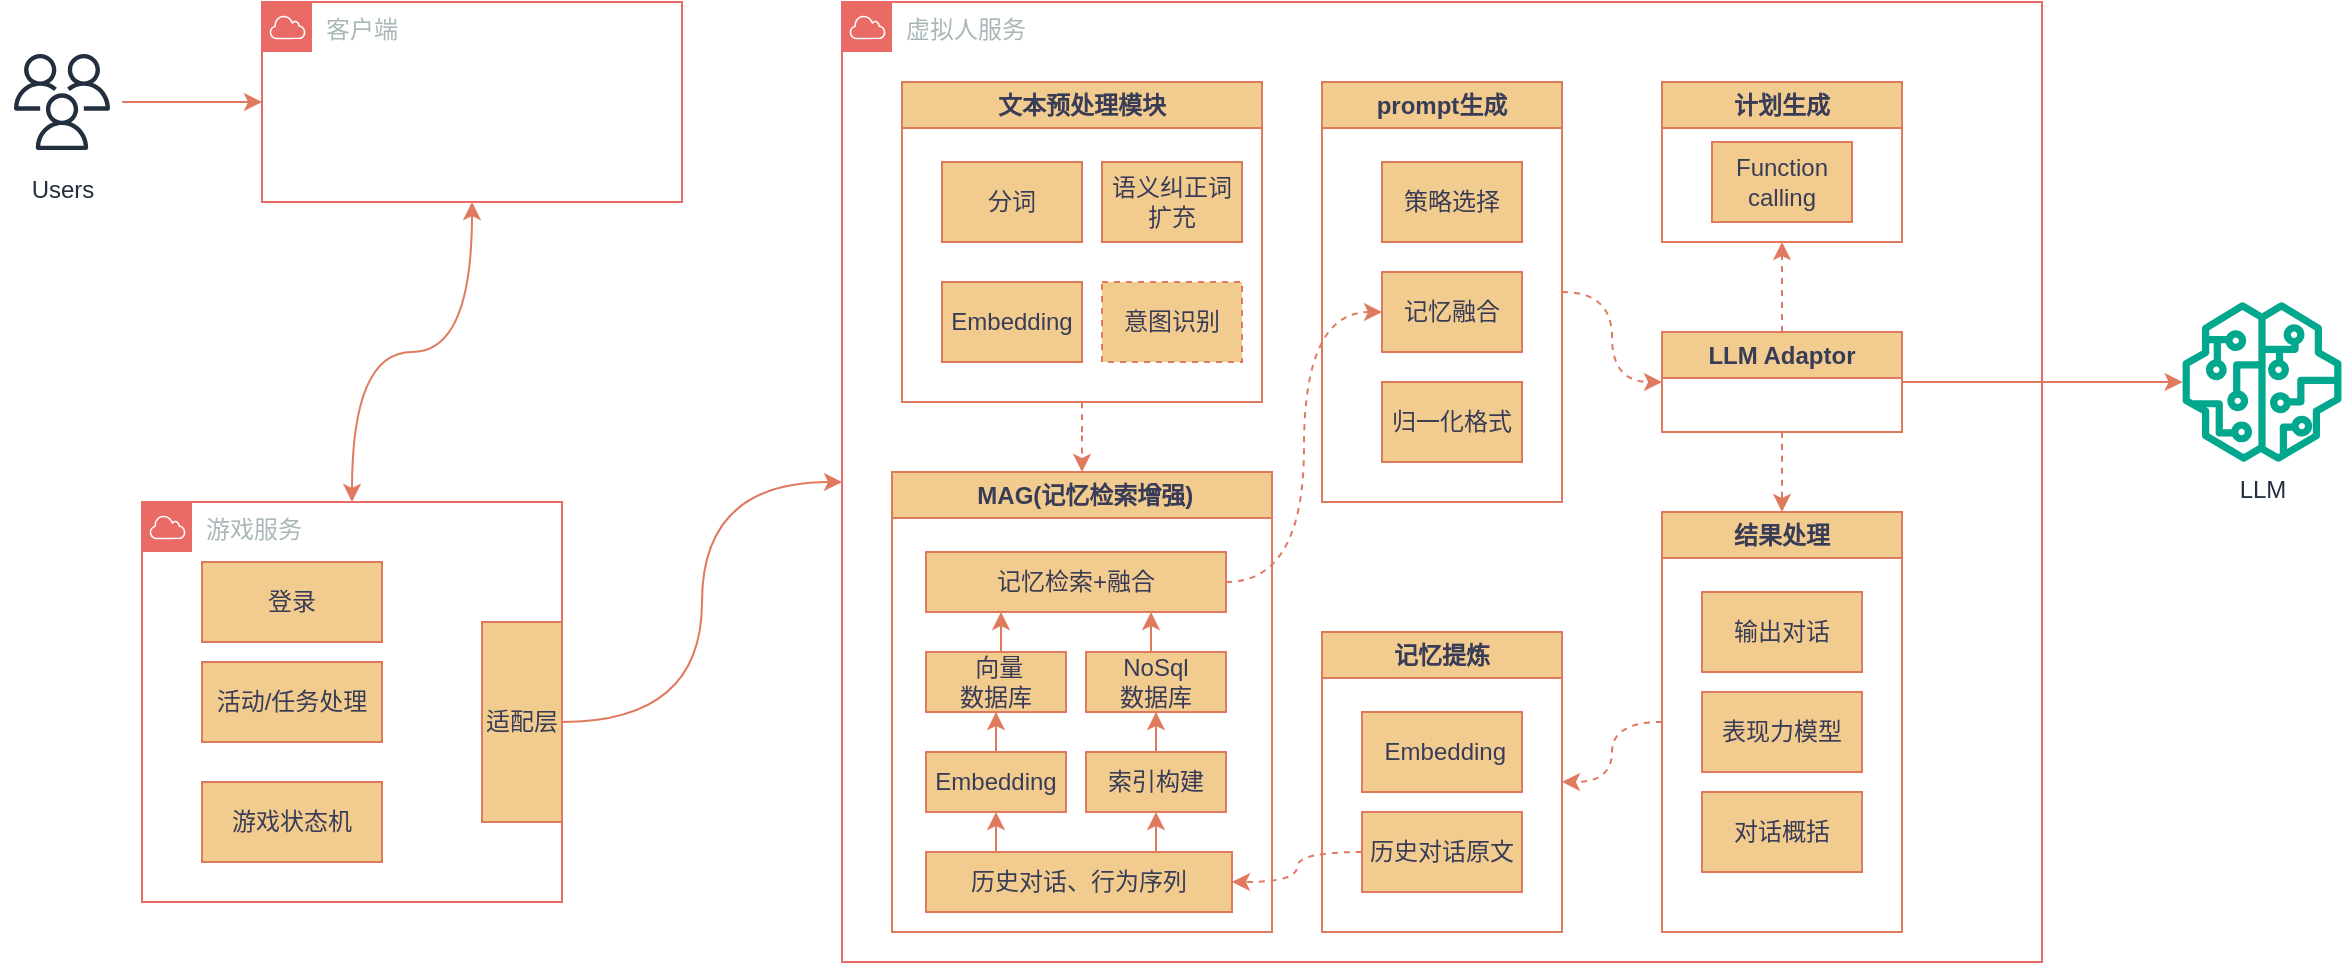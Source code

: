 <mxfile version="24.7.17" pages="5">
  <diagram name="服务功能梳理" id="eehdtFVN1ZStwbV3Tc1i">
    <mxGraphModel dx="3034" dy="763" grid="1" gridSize="10" guides="1" tooltips="1" connect="1" arrows="1" fold="1" page="1" pageScale="1" pageWidth="1600" pageHeight="1200" math="0" shadow="0">
      <root>
        <mxCell id="816GOfX7H0GDNDOqAanI-0" />
        <mxCell id="816GOfX7H0GDNDOqAanI-1" parent="816GOfX7H0GDNDOqAanI-0" />
        <mxCell id="OsYBViSy5zbteVc8NYxs-80" value="虚拟人服务" style="sketch=0;outlineConnect=0;gradientColor=none;html=1;whiteSpace=wrap;fontSize=12;fontStyle=0;shape=mxgraph.aws4.group;grIcon=mxgraph.aws4.group_aws_cloud;strokeColor=#EA6B66;fillColor=none;verticalAlign=top;align=left;spacingLeft=30;fontColor=#AAB7B8;dashed=0;" vertex="1" parent="816GOfX7H0GDNDOqAanI-1">
          <mxGeometry x="370" y="600" width="600" height="480" as="geometry" />
        </mxCell>
        <mxCell id="DRqcl8I4X4B29TylJP3x-5" value="" style="edgeStyle=orthogonalEdgeStyle;rounded=0;orthogonalLoop=1;jettySize=auto;html=1;strokeColor=#E07A5F;fontColor=#393C56;fillColor=#F2CC8F;curved=1;" edge="1" parent="816GOfX7H0GDNDOqAanI-1" source="OsYBViSy5zbteVc8NYxs-79" target="DRqcl8I4X4B29TylJP3x-4">
          <mxGeometry relative="1" as="geometry">
            <mxPoint x="940" y="690" as="sourcePoint" />
          </mxGeometry>
        </mxCell>
        <mxCell id="816GOfX7H0GDNDOqAanI-17" value="游戏服务" style="sketch=0;outlineConnect=0;gradientColor=none;html=1;whiteSpace=wrap;fontSize=12;fontStyle=0;shape=mxgraph.aws4.group;grIcon=mxgraph.aws4.group_aws_cloud;strokeColor=#EA6B66;fillColor=none;verticalAlign=top;align=left;spacingLeft=30;fontColor=#AAB7B8;dashed=0;" vertex="1" parent="816GOfX7H0GDNDOqAanI-1">
          <mxGeometry x="20" y="850" width="210" height="200" as="geometry" />
        </mxCell>
        <mxCell id="816GOfX7H0GDNDOqAanI-41" value="登录" style="rounded=0;whiteSpace=wrap;html=1;strokeColor=#E07A5F;fontColor=#393C56;fillColor=#F2CC8F;" vertex="1" parent="816GOfX7H0GDNDOqAanI-1">
          <mxGeometry x="50" y="880" width="90" height="40" as="geometry" />
        </mxCell>
        <mxCell id="816GOfX7H0GDNDOqAanI-97" value="客户端" style="sketch=0;outlineConnect=0;gradientColor=none;html=1;whiteSpace=wrap;fontSize=12;fontStyle=0;shape=mxgraph.aws4.group;grIcon=mxgraph.aws4.group_aws_cloud;strokeColor=#EA6B66;fillColor=none;verticalAlign=top;align=left;spacingLeft=30;fontColor=#AAB7B8;dashed=0;" vertex="1" parent="816GOfX7H0GDNDOqAanI-1">
          <mxGeometry x="80" y="600" width="210" height="100" as="geometry" />
        </mxCell>
        <mxCell id="816GOfX7H0GDNDOqAanI-98" value="活动/任务处理" style="rounded=0;whiteSpace=wrap;html=1;strokeColor=#E07A5F;fontColor=#393C56;fillColor=#F2CC8F;" vertex="1" parent="816GOfX7H0GDNDOqAanI-1">
          <mxGeometry x="50" y="930" width="90" height="40" as="geometry" />
        </mxCell>
        <mxCell id="OsYBViSy5zbteVc8NYxs-82" style="edgeStyle=orthogonalEdgeStyle;rounded=0;orthogonalLoop=1;jettySize=auto;html=1;exitX=1;exitY=0.5;exitDx=0;exitDy=0;strokeColor=#E07A5F;fontColor=#393C56;fillColor=#F2CC8F;curved=1;" edge="1" parent="816GOfX7H0GDNDOqAanI-1" source="816GOfX7H0GDNDOqAanI-100" target="OsYBViSy5zbteVc8NYxs-80">
          <mxGeometry relative="1" as="geometry" />
        </mxCell>
        <mxCell id="816GOfX7H0GDNDOqAanI-100" value="适配层" style="rounded=0;whiteSpace=wrap;html=1;strokeColor=#E07A5F;fontColor=#393C56;fillColor=#F2CC8F;" vertex="1" parent="816GOfX7H0GDNDOqAanI-1">
          <mxGeometry x="190" y="910" width="40" height="100" as="geometry" />
        </mxCell>
        <mxCell id="816GOfX7H0GDNDOqAanI-101" value="游戏状态机" style="rounded=0;whiteSpace=wrap;html=1;strokeColor=#E07A5F;fontColor=#393C56;fillColor=#F2CC8F;" vertex="1" parent="816GOfX7H0GDNDOqAanI-1">
          <mxGeometry x="50" y="990" width="90" height="40" as="geometry" />
        </mxCell>
        <mxCell id="816GOfX7H0GDNDOqAanI-103" value="" style="endArrow=classic;startArrow=classic;html=1;rounded=0;strokeColor=#E07A5F;fontColor=#393C56;fillColor=#F2CC8F;edgeStyle=orthogonalEdgeStyle;curved=1;" edge="1" parent="816GOfX7H0GDNDOqAanI-1" source="816GOfX7H0GDNDOqAanI-17" target="816GOfX7H0GDNDOqAanI-97">
          <mxGeometry width="50" height="50" relative="1" as="geometry">
            <mxPoint x="10" y="850" as="sourcePoint" />
            <mxPoint x="60" y="800" as="targetPoint" />
          </mxGeometry>
        </mxCell>
        <mxCell id="DRqcl8I4X4B29TylJP3x-6" value="" style="edgeStyle=orthogonalEdgeStyle;rounded=0;orthogonalLoop=1;jettySize=auto;html=1;strokeColor=#E07A5F;fontColor=#393C56;fillColor=#F2CC8F;" edge="1" parent="816GOfX7H0GDNDOqAanI-1" source="DRqcl8I4X4B29TylJP3x-3" target="816GOfX7H0GDNDOqAanI-97">
          <mxGeometry relative="1" as="geometry" />
        </mxCell>
        <mxCell id="DRqcl8I4X4B29TylJP3x-3" value="Users" style="sketch=0;outlineConnect=0;fontColor=#232F3E;gradientColor=none;strokeColor=#232F3E;fillColor=#ffffff;dashed=0;verticalLabelPosition=bottom;verticalAlign=top;align=center;html=1;fontSize=12;fontStyle=0;aspect=fixed;shape=mxgraph.aws4.resourceIcon;resIcon=mxgraph.aws4.users;" vertex="1" parent="816GOfX7H0GDNDOqAanI-1">
          <mxGeometry x="-50" y="620" width="60" height="60" as="geometry" />
        </mxCell>
        <mxCell id="DRqcl8I4X4B29TylJP3x-4" value="LLM" style="sketch=0;outlineConnect=0;fontColor=#232F3E;gradientColor=none;fillColor=#01A88D;strokeColor=none;dashed=0;verticalLabelPosition=bottom;verticalAlign=top;align=center;html=1;fontSize=12;fontStyle=0;aspect=fixed;pointerEvents=1;shape=mxgraph.aws4.sagemaker_model;" vertex="1" parent="816GOfX7H0GDNDOqAanI-1">
          <mxGeometry x="1040" y="750" width="80" height="80" as="geometry" />
        </mxCell>
        <mxCell id="OsYBViSy5zbteVc8NYxs-83" style="edgeStyle=orthogonalEdgeStyle;rounded=0;orthogonalLoop=1;jettySize=auto;html=1;exitX=0.5;exitY=1;exitDx=0;exitDy=0;strokeColor=#E07A5F;fontColor=#393C56;fillColor=#F2CC8F;curved=1;dashed=1;" edge="1" parent="816GOfX7H0GDNDOqAanI-1" source="OsYBViSy5zbteVc8NYxs-6" target="OsYBViSy5zbteVc8NYxs-7">
          <mxGeometry relative="1" as="geometry" />
        </mxCell>
        <mxCell id="OsYBViSy5zbteVc8NYxs-6" value="文本预处理模块" style="swimlane;whiteSpace=wrap;html=1;strokeColor=#E07A5F;fontColor=#393C56;fillColor=#F2CC8F;" vertex="1" parent="816GOfX7H0GDNDOqAanI-1">
          <mxGeometry x="400" y="640" width="180" height="160" as="geometry">
            <mxRectangle x="400" y="640" width="120" height="30" as="alternateBounds" />
          </mxGeometry>
        </mxCell>
        <mxCell id="lrRd7nWJmvWrNng9n16G-0" value="分词" style="rounded=0;whiteSpace=wrap;html=1;strokeColor=#E07A5F;fontColor=#393C56;fillColor=#F2CC8F;" vertex="1" parent="OsYBViSy5zbteVc8NYxs-6">
          <mxGeometry x="20" y="40" width="70" height="40" as="geometry" />
        </mxCell>
        <mxCell id="OsYBViSy5zbteVc8NYxs-1" value="语义纠正词扩充" style="rounded=0;whiteSpace=wrap;html=1;strokeColor=#E07A5F;fontColor=#393C56;fillColor=#F2CC8F;" vertex="1" parent="OsYBViSy5zbteVc8NYxs-6">
          <mxGeometry x="100" y="40" width="70" height="40" as="geometry" />
        </mxCell>
        <mxCell id="OsYBViSy5zbteVc8NYxs-2" value="Embedding" style="rounded=0;whiteSpace=wrap;html=1;strokeColor=#E07A5F;fontColor=#393C56;fillColor=#F2CC8F;" vertex="1" parent="OsYBViSy5zbteVc8NYxs-6">
          <mxGeometry x="20" y="100" width="70" height="40" as="geometry" />
        </mxCell>
        <mxCell id="OsYBViSy5zbteVc8NYxs-3" value="意图识别" style="rounded=0;whiteSpace=wrap;html=1;strokeColor=#E07A5F;fontColor=#393C56;fillColor=#F2CC8F;dashed=1;" vertex="1" parent="OsYBViSy5zbteVc8NYxs-6">
          <mxGeometry x="100" y="100" width="70" height="40" as="geometry" />
        </mxCell>
        <mxCell id="OsYBViSy5zbteVc8NYxs-7" value="&amp;nbsp;MAG(记忆检索增强)" style="swimlane;whiteSpace=wrap;html=1;strokeColor=#E07A5F;fontColor=#393C56;fillColor=#F2CC8F;" vertex="1" parent="816GOfX7H0GDNDOqAanI-1">
          <mxGeometry x="395" y="835" width="190" height="230" as="geometry">
            <mxRectangle x="610" y="880" width="120" height="30" as="alternateBounds" />
          </mxGeometry>
        </mxCell>
        <mxCell id="OsYBViSy5zbteVc8NYxs-24" style="edgeStyle=orthogonalEdgeStyle;rounded=0;orthogonalLoop=1;jettySize=auto;html=1;exitX=0.25;exitY=0;exitDx=0;exitDy=0;entryX=0.5;entryY=1;entryDx=0;entryDy=0;strokeColor=#E07A5F;fontColor=#393C56;fillColor=#F2CC8F;" edge="1" parent="OsYBViSy5zbteVc8NYxs-7" source="OsYBViSy5zbteVc8NYxs-10" target="OsYBViSy5zbteVc8NYxs-13">
          <mxGeometry relative="1" as="geometry" />
        </mxCell>
        <mxCell id="OsYBViSy5zbteVc8NYxs-25" style="edgeStyle=orthogonalEdgeStyle;rounded=0;orthogonalLoop=1;jettySize=auto;html=1;exitX=0.75;exitY=0;exitDx=0;exitDy=0;entryX=0.5;entryY=1;entryDx=0;entryDy=0;strokeColor=#E07A5F;fontColor=#393C56;fillColor=#F2CC8F;" edge="1" parent="OsYBViSy5zbteVc8NYxs-7" target="OsYBViSy5zbteVc8NYxs-23">
          <mxGeometry relative="1" as="geometry">
            <mxPoint x="132" y="190" as="sourcePoint" />
          </mxGeometry>
        </mxCell>
        <mxCell id="OsYBViSy5zbteVc8NYxs-10" value="历史对话、行为序列" style="rounded=0;whiteSpace=wrap;html=1;strokeColor=#E07A5F;fontColor=#393C56;fillColor=#F2CC8F;" vertex="1" parent="OsYBViSy5zbteVc8NYxs-7">
          <mxGeometry x="17" y="190" width="153" height="30" as="geometry" />
        </mxCell>
        <mxCell id="OsYBViSy5zbteVc8NYxs-16" value="" style="edgeStyle=orthogonalEdgeStyle;rounded=0;orthogonalLoop=1;jettySize=auto;html=1;strokeColor=#E07A5F;fontColor=#393C56;fillColor=#F2CC8F;" edge="1" parent="OsYBViSy5zbteVc8NYxs-7" source="OsYBViSy5zbteVc8NYxs-13" target="OsYBViSy5zbteVc8NYxs-15">
          <mxGeometry relative="1" as="geometry" />
        </mxCell>
        <mxCell id="OsYBViSy5zbteVc8NYxs-13" value="Embedding" style="rounded=0;whiteSpace=wrap;html=1;strokeColor=#E07A5F;fontColor=#393C56;fillColor=#F2CC8F;" vertex="1" parent="OsYBViSy5zbteVc8NYxs-7">
          <mxGeometry x="17" y="140" width="70" height="30" as="geometry" />
        </mxCell>
        <mxCell id="OsYBViSy5zbteVc8NYxs-29" style="edgeStyle=orthogonalEdgeStyle;rounded=0;orthogonalLoop=1;jettySize=auto;html=1;exitX=0.5;exitY=0;exitDx=0;exitDy=0;entryX=0.25;entryY=1;entryDx=0;entryDy=0;strokeColor=#E07A5F;fontColor=#393C56;fillColor=#F2CC8F;" edge="1" parent="OsYBViSy5zbteVc8NYxs-7" source="OsYBViSy5zbteVc8NYxs-15" target="OsYBViSy5zbteVc8NYxs-28">
          <mxGeometry relative="1" as="geometry" />
        </mxCell>
        <mxCell id="OsYBViSy5zbteVc8NYxs-15" value="&amp;nbsp;向量&lt;div&gt;数据库&lt;/div&gt;" style="rounded=0;whiteSpace=wrap;html=1;strokeColor=#E07A5F;fontColor=#393C56;fillColor=#F2CC8F;" vertex="1" parent="OsYBViSy5zbteVc8NYxs-7">
          <mxGeometry x="17" y="90" width="70" height="30" as="geometry" />
        </mxCell>
        <mxCell id="OsYBViSy5zbteVc8NYxs-27" style="edgeStyle=orthogonalEdgeStyle;rounded=0;orthogonalLoop=1;jettySize=auto;html=1;exitX=0.5;exitY=0;exitDx=0;exitDy=0;strokeColor=#E07A5F;fontColor=#393C56;fillColor=#F2CC8F;" edge="1" parent="OsYBViSy5zbteVc8NYxs-7" source="OsYBViSy5zbteVc8NYxs-23" target="OsYBViSy5zbteVc8NYxs-26">
          <mxGeometry relative="1" as="geometry" />
        </mxCell>
        <mxCell id="OsYBViSy5zbteVc8NYxs-23" value="索引构建" style="rounded=0;whiteSpace=wrap;html=1;strokeColor=#E07A5F;fontColor=#393C56;fillColor=#F2CC8F;" vertex="1" parent="OsYBViSy5zbteVc8NYxs-7">
          <mxGeometry x="97" y="140" width="70" height="30" as="geometry" />
        </mxCell>
        <mxCell id="OsYBViSy5zbteVc8NYxs-30" style="edgeStyle=orthogonalEdgeStyle;rounded=0;orthogonalLoop=1;jettySize=auto;html=1;exitX=0.5;exitY=0;exitDx=0;exitDy=0;entryX=0.75;entryY=1;entryDx=0;entryDy=0;strokeColor=#E07A5F;fontColor=#393C56;fillColor=#F2CC8F;" edge="1" parent="OsYBViSy5zbteVc8NYxs-7" source="OsYBViSy5zbteVc8NYxs-26" target="OsYBViSy5zbteVc8NYxs-28">
          <mxGeometry relative="1" as="geometry" />
        </mxCell>
        <mxCell id="OsYBViSy5zbteVc8NYxs-26" value="NoSql&lt;div&gt;数据库&lt;/div&gt;" style="rounded=0;whiteSpace=wrap;html=1;strokeColor=#E07A5F;fontColor=#393C56;fillColor=#F2CC8F;" vertex="1" parent="OsYBViSy5zbteVc8NYxs-7">
          <mxGeometry x="97" y="90" width="70" height="30" as="geometry" />
        </mxCell>
        <mxCell id="OsYBViSy5zbteVc8NYxs-28" value="记忆检索+融合" style="rounded=0;whiteSpace=wrap;html=1;strokeColor=#E07A5F;fontColor=#393C56;fillColor=#F2CC8F;" vertex="1" parent="OsYBViSy5zbteVc8NYxs-7">
          <mxGeometry x="17" y="40" width="150" height="30" as="geometry" />
        </mxCell>
        <mxCell id="OsYBViSy5zbteVc8NYxs-92" style="edgeStyle=orthogonalEdgeStyle;rounded=0;orthogonalLoop=1;jettySize=auto;html=1;exitX=1;exitY=0.5;exitDx=0;exitDy=0;strokeColor=#E07A5F;fontColor=#393C56;fillColor=#F2CC8F;curved=1;dashed=1;" edge="1" parent="816GOfX7H0GDNDOqAanI-1" source="OsYBViSy5zbteVc8NYxs-31" target="OsYBViSy5zbteVc8NYxs-79">
          <mxGeometry relative="1" as="geometry" />
        </mxCell>
        <mxCell id="OsYBViSy5zbteVc8NYxs-31" value="prompt生成" style="swimlane;whiteSpace=wrap;html=1;strokeColor=#E07A5F;fontColor=#393C56;fillColor=#F2CC8F;" vertex="1" parent="816GOfX7H0GDNDOqAanI-1">
          <mxGeometry x="610" y="640" width="120" height="210" as="geometry">
            <mxRectangle x="400" y="880" width="120" height="30" as="alternateBounds" />
          </mxGeometry>
        </mxCell>
        <mxCell id="OsYBViSy5zbteVc8NYxs-44" value="策略选择" style="rounded=0;whiteSpace=wrap;html=1;strokeColor=#E07A5F;fontColor=#393C56;fillColor=#F2CC8F;" vertex="1" parent="OsYBViSy5zbteVc8NYxs-31">
          <mxGeometry x="30" y="40" width="70" height="40" as="geometry" />
        </mxCell>
        <mxCell id="OsYBViSy5zbteVc8NYxs-45" value="记忆融合" style="rounded=0;whiteSpace=wrap;html=1;strokeColor=#E07A5F;fontColor=#393C56;fillColor=#F2CC8F;" vertex="1" parent="OsYBViSy5zbteVc8NYxs-31">
          <mxGeometry x="30" y="95" width="70" height="40" as="geometry" />
        </mxCell>
        <mxCell id="OsYBViSy5zbteVc8NYxs-46" value="归一化格式" style="rounded=0;whiteSpace=wrap;html=1;strokeColor=#E07A5F;fontColor=#393C56;fillColor=#F2CC8F;" vertex="1" parent="OsYBViSy5zbteVc8NYxs-31">
          <mxGeometry x="30" y="150" width="70" height="40" as="geometry" />
        </mxCell>
        <mxCell id="OsYBViSy5zbteVc8NYxs-93" style="edgeStyle=orthogonalEdgeStyle;rounded=0;orthogonalLoop=1;jettySize=auto;html=1;exitX=0;exitY=0.5;exitDx=0;exitDy=0;strokeColor=#E07A5F;fontColor=#393C56;fillColor=#F2CC8F;curved=1;dashed=1;" edge="1" parent="816GOfX7H0GDNDOqAanI-1" source="OsYBViSy5zbteVc8NYxs-47" target="OsYBViSy5zbteVc8NYxs-72">
          <mxGeometry relative="1" as="geometry" />
        </mxCell>
        <mxCell id="OsYBViSy5zbteVc8NYxs-47" value="结果处理" style="swimlane;whiteSpace=wrap;html=1;strokeColor=#E07A5F;fontColor=#393C56;fillColor=#F2CC8F;" vertex="1" parent="816GOfX7H0GDNDOqAanI-1">
          <mxGeometry x="780" y="855" width="120" height="210" as="geometry">
            <mxRectangle x="540" y="880" width="120" height="30" as="alternateBounds" />
          </mxGeometry>
        </mxCell>
        <mxCell id="OsYBViSy5zbteVc8NYxs-50" value="输出对话" style="rounded=0;whiteSpace=wrap;html=1;strokeColor=#E07A5F;fontColor=#393C56;fillColor=#F2CC8F;" vertex="1" parent="OsYBViSy5zbteVc8NYxs-47">
          <mxGeometry x="20" y="40" width="80" height="40" as="geometry" />
        </mxCell>
        <mxCell id="OsYBViSy5zbteVc8NYxs-60" value="表现力模型" style="rounded=0;whiteSpace=wrap;html=1;strokeColor=#E07A5F;fontColor=#393C56;fillColor=#F2CC8F;" vertex="1" parent="OsYBViSy5zbteVc8NYxs-47">
          <mxGeometry x="20" y="90" width="80" height="40" as="geometry" />
        </mxCell>
        <mxCell id="OsYBViSy5zbteVc8NYxs-61" value="对话概括" style="rounded=0;whiteSpace=wrap;html=1;strokeColor=#E07A5F;fontColor=#393C56;fillColor=#F2CC8F;" vertex="1" parent="OsYBViSy5zbteVc8NYxs-47">
          <mxGeometry x="20" y="140" width="80" height="40" as="geometry" />
        </mxCell>
        <mxCell id="OsYBViSy5zbteVc8NYxs-72" value="记忆提炼" style="swimlane;whiteSpace=wrap;html=1;strokeColor=#E07A5F;fontColor=#393C56;fillColor=#F2CC8F;" vertex="1" parent="816GOfX7H0GDNDOqAanI-1">
          <mxGeometry x="610" y="915" width="120" height="150" as="geometry">
            <mxRectangle x="610" y="880" width="120" height="30" as="alternateBounds" />
          </mxGeometry>
        </mxCell>
        <mxCell id="OsYBViSy5zbteVc8NYxs-73" value="&amp;nbsp;Embedding" style="rounded=0;whiteSpace=wrap;html=1;strokeColor=#E07A5F;fontColor=#393C56;fillColor=#F2CC8F;" vertex="1" parent="OsYBViSy5zbteVc8NYxs-72">
          <mxGeometry x="20" y="40" width="80" height="40" as="geometry" />
        </mxCell>
        <mxCell id="OsYBViSy5zbteVc8NYxs-74" value="历史对话原文" style="rounded=0;whiteSpace=wrap;html=1;strokeColor=#E07A5F;fontColor=#393C56;fillColor=#F2CC8F;" vertex="1" parent="OsYBViSy5zbteVc8NYxs-72">
          <mxGeometry x="20" y="90" width="80" height="40" as="geometry" />
        </mxCell>
        <mxCell id="OsYBViSy5zbteVc8NYxs-76" value="计划生成" style="swimlane;whiteSpace=wrap;html=1;strokeColor=#E07A5F;fontColor=#393C56;fillColor=#F2CC8F;" vertex="1" parent="816GOfX7H0GDNDOqAanI-1">
          <mxGeometry x="780" y="640" width="120" height="80" as="geometry">
            <mxRectangle x="400" y="810" width="120" height="30" as="alternateBounds" />
          </mxGeometry>
        </mxCell>
        <mxCell id="OsYBViSy5zbteVc8NYxs-90" value="Function calling" style="rounded=0;whiteSpace=wrap;html=1;strokeColor=#E07A5F;fontColor=#393C56;fillColor=#F2CC8F;" vertex="1" parent="OsYBViSy5zbteVc8NYxs-76">
          <mxGeometry x="25" y="30" width="70" height="40" as="geometry" />
        </mxCell>
        <mxCell id="OsYBViSy5zbteVc8NYxs-86" style="edgeStyle=orthogonalEdgeStyle;rounded=0;orthogonalLoop=1;jettySize=auto;html=1;exitX=0.5;exitY=1;exitDx=0;exitDy=0;strokeColor=#E07A5F;fontColor=#393C56;fillColor=#F2CC8F;curved=1;dashed=1;" edge="1" parent="816GOfX7H0GDNDOqAanI-1" source="OsYBViSy5zbteVc8NYxs-79" target="OsYBViSy5zbteVc8NYxs-47">
          <mxGeometry relative="1" as="geometry" />
        </mxCell>
        <mxCell id="OsYBViSy5zbteVc8NYxs-91" style="edgeStyle=orthogonalEdgeStyle;rounded=0;orthogonalLoop=1;jettySize=auto;html=1;exitX=0.5;exitY=0;exitDx=0;exitDy=0;strokeColor=#E07A5F;fontColor=#393C56;fillColor=#F2CC8F;dashed=1;" edge="1" parent="816GOfX7H0GDNDOqAanI-1" source="OsYBViSy5zbteVc8NYxs-79" target="OsYBViSy5zbteVc8NYxs-76">
          <mxGeometry relative="1" as="geometry" />
        </mxCell>
        <mxCell id="OsYBViSy5zbteVc8NYxs-79" value="LLM Adaptor" style="swimlane;whiteSpace=wrap;html=1;strokeColor=#E07A5F;fontColor=#393C56;fillColor=#F2CC8F;" vertex="1" parent="816GOfX7H0GDNDOqAanI-1">
          <mxGeometry x="780" y="765" width="120" height="50" as="geometry">
            <mxRectangle x="610" y="880" width="120" height="30" as="alternateBounds" />
          </mxGeometry>
        </mxCell>
        <mxCell id="OsYBViSy5zbteVc8NYxs-88" style="edgeStyle=orthogonalEdgeStyle;rounded=0;orthogonalLoop=1;jettySize=auto;html=1;exitX=0;exitY=0.5;exitDx=0;exitDy=0;entryX=1;entryY=0.5;entryDx=0;entryDy=0;strokeColor=#E07A5F;fontColor=#393C56;fillColor=#F2CC8F;curved=1;dashed=1;" edge="1" parent="816GOfX7H0GDNDOqAanI-1" source="OsYBViSy5zbteVc8NYxs-74" target="OsYBViSy5zbteVc8NYxs-10">
          <mxGeometry relative="1" as="geometry" />
        </mxCell>
        <mxCell id="OsYBViSy5zbteVc8NYxs-89" style="edgeStyle=orthogonalEdgeStyle;rounded=0;orthogonalLoop=1;jettySize=auto;html=1;exitX=1;exitY=0.5;exitDx=0;exitDy=0;entryX=0;entryY=0.5;entryDx=0;entryDy=0;strokeColor=#E07A5F;fontColor=#393C56;fillColor=#F2CC8F;curved=1;dashed=1;" edge="1" parent="816GOfX7H0GDNDOqAanI-1" source="OsYBViSy5zbteVc8NYxs-28" target="OsYBViSy5zbteVc8NYxs-45">
          <mxGeometry relative="1" as="geometry" />
        </mxCell>
      </root>
    </mxGraphModel>
  </diagram>
  <diagram id="43X6HdxbwQjY3ABkxl3Z" name="虚拟人服务">
    <mxGraphModel dx="2206" dy="2374" grid="1" gridSize="10" guides="1" tooltips="1" connect="1" arrows="1" fold="1" page="1" pageScale="1" pageWidth="1600" pageHeight="1200" math="0" shadow="0">
      <root>
        <mxCell id="0" />
        <mxCell id="1" parent="0" />
        <mxCell id="3GqpzndmVK9NxvVWTbO3-1" value="" style="rounded=1;whiteSpace=wrap;html=1;dashed=1;strokeColor=#004C99;strokeWidth=3;fillColor=default;" parent="1" vertex="1">
          <mxGeometry x="1020" y="550" width="535" height="591.25" as="geometry" />
        </mxCell>
        <mxCell id="tU5Fpecqv-0s8upq4epC-15" value="pod" style="rounded=0;whiteSpace=wrap;html=1;fillColor=#C3ABD0;strokeColor=default;fontFamily=Times New Roman;textShadow=0;labelBorderColor=none;align=left;verticalAlign=top;fontSize=9;" parent="1" vertex="1">
          <mxGeometry x="1091" y="576.88" width="170" height="220" as="geometry" />
        </mxCell>
        <mxCell id="tU5Fpecqv-0s8upq4epC-110" value="&lt;div style=&quot;font-size: 9px;&quot;&gt;pod&lt;span style=&quot;font-size: 9px;&quot;&gt;&lt;br style=&quot;font-size: 9px;&quot;&gt;&lt;/span&gt;&lt;/div&gt;" style="rounded=0;whiteSpace=wrap;html=1;fillColor=#C3ABD0;strokeColor=default;fontFamily=Times New Roman;textShadow=0;labelBorderColor=none;align=left;verticalAlign=top;fontSize=9;" parent="1" vertex="1">
          <mxGeometry x="1298" y="841.88" width="204" height="271.25" as="geometry" />
        </mxCell>
        <mxCell id="tU5Fpecqv-0s8upq4epC-54" value="pod" style="rounded=0;whiteSpace=wrap;html=1;fillColor=#C3ABD0;strokeColor=default;fontFamily=Times New Roman;textShadow=0;labelBorderColor=none;align=left;verticalAlign=top;fontSize=10;" parent="1" vertex="1">
          <mxGeometry x="1060" y="841.88" width="204" height="271.25" as="geometry" />
        </mxCell>
        <mxCell id="tU5Fpecqv-0s8upq4epC-41" value="pod" style="rounded=0;whiteSpace=wrap;html=1;fillColor=#C3ABD0;strokeColor=default;fontFamily=Times New Roman;textShadow=0;labelBorderColor=none;align=left;verticalAlign=top;fontSize=9;" parent="1" vertex="1">
          <mxGeometry x="1303" y="576.88" width="170" height="220" as="geometry" />
        </mxCell>
        <mxCell id="PYtIVdb1W7DKYs4piL4Q-3" value="虚拟人服务" style="sketch=0;outlineConnect=0;gradientColor=none;html=1;whiteSpace=wrap;fontSize=12;fontStyle=0;shape=mxgraph.aws4.group;grIcon=mxgraph.aws4.group_aws_cloud;strokeColor=#EA6B66;fillColor=none;verticalAlign=top;align=left;spacingLeft=30;fontColor=#AAB7B8;dashed=0;" parent="1" vertex="1">
          <mxGeometry x="500" y="370" width="440" height="270" as="geometry" />
        </mxCell>
        <mxCell id="vxChlPWoc6lm9mpRa2gf-1" value="" style="rounded=0;whiteSpace=wrap;html=1;fillColor=#FFB570;strokeColor=default;fontFamily=Times New Roman;textShadow=0;labelBorderColor=none;" parent="1" vertex="1">
          <mxGeometry x="620" y="410" width="270" height="150" as="geometry" />
        </mxCell>
        <mxCell id="vxChlPWoc6lm9mpRa2gf-2" value="pod" style="rounded=0;whiteSpace=wrap;html=1;fillColor=#C3ABD0;strokeColor=default;fontFamily=Times New Roman;textShadow=0;labelBorderColor=none;" parent="1" vertex="1">
          <mxGeometry x="660" y="440" width="30" height="80" as="geometry" />
        </mxCell>
        <mxCell id="vxChlPWoc6lm9mpRa2gf-3" value="pod" style="rounded=0;whiteSpace=wrap;html=1;fillColor=#C3ABD0;strokeColor=default;fontFamily=Times New Roman;textShadow=0;labelBorderColor=none;" parent="1" vertex="1">
          <mxGeometry x="710" y="440" width="30" height="80" as="geometry" />
        </mxCell>
        <mxCell id="vxChlPWoc6lm9mpRa2gf-5" value="pod" style="rounded=0;whiteSpace=wrap;html=1;fillColor=#C3ABD0;strokeColor=default;fontFamily=Times New Roman;textShadow=0;labelBorderColor=none;" parent="1" vertex="1">
          <mxGeometry x="750" y="440" width="30" height="80" as="geometry" />
        </mxCell>
        <mxCell id="vxChlPWoc6lm9mpRa2gf-6" value="..." style="text;html=1;align=center;verticalAlign=middle;resizable=0;points=[];autosize=1;fontFamily=Times New Roman;fillColor=none;textShadow=0;labelBorderColor=none;strokeColor=none;" parent="1" vertex="1">
          <mxGeometry x="790" y="470" width="20" height="20" as="geometry" />
        </mxCell>
        <mxCell id="PYtIVdb1W7DKYs4piL4Q-9" style="rounded=0;orthogonalLoop=1;jettySize=auto;html=1;exitX=1;exitY=0.5;exitDx=0;exitDy=0;strokeColor=#E07A5F;fontColor=#393C56;fillColor=#F2CC8F;dashed=1;strokeWidth=2;" parent="1" source="vxChlPWoc6lm9mpRa2gf-7" target="3GqpzndmVK9NxvVWTbO3-1" edge="1">
          <mxGeometry relative="1" as="geometry">
            <mxPoint x="1090" y="559.688" as="targetPoint" />
          </mxGeometry>
        </mxCell>
        <mxCell id="vxChlPWoc6lm9mpRa2gf-7" value="pod" style="rounded=0;whiteSpace=wrap;html=1;fillColor=#C3ABD0;strokeColor=default;fontFamily=Times New Roman;textShadow=0;labelBorderColor=none;" parent="1" vertex="1">
          <mxGeometry x="820" y="440" width="30" height="80" as="geometry" />
        </mxCell>
        <mxCell id="oTcej50sD_7FTyELuGan-1" value="Admin" style="rounded=0;whiteSpace=wrap;html=1;strokeColor=default;fontColor=#393C56;fillColor=#C3ABD0;textShadow=0;labelBorderColor=none;" parent="1" vertex="1">
          <mxGeometry x="560" y="410" width="50" height="150" as="geometry" />
        </mxCell>
        <mxCell id="9idQqeqh8E5uJAJLMWrz-1" value="on k8s" style="rounded=0;whiteSpace=wrap;html=1;fillColor=#7EA6E0;strokeColor=default;fontFamily=Times New Roman;textShadow=0;labelBorderColor=none;" parent="1" vertex="1">
          <mxGeometry x="560" y="570" width="330" height="40" as="geometry" />
        </mxCell>
        <mxCell id="PYtIVdb1W7DKYs4piL4Q-4" value="游戏服务" style="sketch=0;outlineConnect=0;gradientColor=none;html=1;whiteSpace=wrap;fontSize=12;fontStyle=0;shape=mxgraph.aws4.group;grIcon=mxgraph.aws4.group_aws_cloud;strokeColor=#EA6B66;fillColor=none;verticalAlign=top;align=left;spacingLeft=30;fontColor=#AAB7B8;dashed=0;" parent="1" vertex="1">
          <mxGeometry x="120" y="586.88" width="210" height="210" as="geometry" />
        </mxCell>
        <mxCell id="8NX8rPlWtYhnO2DVLYNk-39" value="Worker" style="text;html=1;align=center;verticalAlign=middle;whiteSpace=wrap;rounded=0;fontColor=#393C56;" parent="1" vertex="1">
          <mxGeometry x="1020" y="520" width="60" height="30" as="geometry" />
        </mxCell>
        <mxCell id="jwdYepstWZQMb44K5cYK-1" value="" style="rounded=1;whiteSpace=wrap;html=1;dashed=1;strokeColor=#004C99;strokeWidth=3;fillColor=default;" parent="1" vertex="1">
          <mxGeometry x="513.94" y="730" width="382.12" height="240" as="geometry" />
        </mxCell>
        <mxCell id="jwdYepstWZQMb44K5cYK-18" value="slot" style="rounded=0;whiteSpace=wrap;html=1;fillColor=#C3ABD0;strokeColor=default;fontFamily=Times New Roman;textShadow=0;labelBorderColor=none;align=left;verticalAlign=top;fontSize=10;" parent="1" vertex="1">
          <mxGeometry x="555" y="760" width="300" height="150" as="geometry" />
        </mxCell>
        <mxCell id="jwdYepstWZQMb44K5cYK-34" value="Admin" style="text;html=1;align=center;verticalAlign=middle;whiteSpace=wrap;rounded=0;fontColor=#393C56;" parent="1" vertex="1">
          <mxGeometry x="530" y="710" width="60" height="30" as="geometry" />
        </mxCell>
        <mxCell id="jwdYepstWZQMb44K5cYK-37" value="集群管理" style="rounded=0;whiteSpace=wrap;html=1;strokeColor=#E07A5F;fontColor=#393C56;fillColor=#F2CC8F;" parent="1" vertex="1">
          <mxGeometry x="565" y="790" width="60" height="40" as="geometry" />
        </mxCell>
        <mxCell id="jwdYepstWZQMb44K5cYK-38" value="数据表&lt;div&gt;管理&lt;/div&gt;" style="rounded=0;whiteSpace=wrap;html=1;strokeColor=#E07A5F;fontColor=#393C56;fillColor=#F2CC8F;" parent="1" vertex="1">
          <mxGeometry x="565" y="850" width="60" height="40" as="geometry" />
        </mxCell>
        <mxCell id="jwdYepstWZQMb44K5cYK-39" value="&lt;div&gt;任务调度&lt;/div&gt;&lt;div&gt;管理&lt;/div&gt;" style="rounded=0;whiteSpace=wrap;html=1;strokeColor=#E07A5F;fontColor=#393C56;fillColor=#F2CC8F;" parent="1" vertex="1">
          <mxGeometry x="635" y="790" width="70" height="40" as="geometry" />
        </mxCell>
        <mxCell id="jwdYepstWZQMb44K5cYK-40" value="配置管理" style="rounded=0;whiteSpace=wrap;html=1;strokeColor=#E07A5F;fontColor=#393C56;fillColor=#F2CC8F;" parent="1" vertex="1">
          <mxGeometry x="635" y="850" width="70" height="40" as="geometry" />
        </mxCell>
        <mxCell id="jwdYepstWZQMb44K5cYK-42" value="ZK/ETCD" style="rounded=0;whiteSpace=wrap;html=1;strokeColor=#E07A5F;fontColor=#393C56;fillColor=#B9E0A5;fontSize=9;aspect=fixed;" parent="1" vertex="1">
          <mxGeometry x="555" y="920" width="50" height="18.75" as="geometry" />
        </mxCell>
        <mxCell id="jwdYepstWZQMb44K5cYK-43" value="DB/HDFS" style="rounded=0;whiteSpace=wrap;html=1;strokeColor=#E07A5F;fontColor=#393C56;fillColor=#B9E0A5;fontSize=9;aspect=fixed;" parent="1" vertex="1">
          <mxGeometry x="615" y="920" width="50" height="18.75" as="geometry" />
        </mxCell>
        <mxCell id="jwdYepstWZQMb44K5cYK-44" value="Log" style="rounded=0;whiteSpace=wrap;html=1;strokeColor=#E07A5F;fontColor=#393C56;fillColor=#B9E0A5;fontSize=9;aspect=fixed;" parent="1" vertex="1">
          <mxGeometry x="680" y="920" width="50" height="18.75" as="geometry" />
        </mxCell>
        <mxCell id="jwdYepstWZQMb44K5cYK-51" value="Monitor" style="rounded=0;whiteSpace=wrap;html=1;strokeColor=#E07A5F;fontColor=#393C56;fillColor=#B9E0A5;fontSize=9;aspect=fixed;" parent="1" vertex="1">
          <mxGeometry x="745" y="920" width="50" height="18.75" as="geometry" />
        </mxCell>
        <mxCell id="jwdYepstWZQMb44K5cYK-52" value="PE Tools" style="rounded=0;whiteSpace=wrap;html=1;strokeColor=#E07A5F;fontColor=#393C56;fillColor=#B9E0A5;fontSize=9;aspect=fixed;" parent="1" vertex="1">
          <mxGeometry x="805" y="920" width="50" height="18.75" as="geometry" />
        </mxCell>
        <mxCell id="jwdYepstWZQMb44K5cYK-53" value="" style="rounded=1;whiteSpace=wrap;html=1;strokeColor=#E07A5F;fontColor=#393C56;fillColor=none;dashed=1;" parent="1" vertex="1">
          <mxGeometry x="715" y="780" width="130" height="120" as="geometry" />
        </mxCell>
        <mxCell id="jwdYepstWZQMb44K5cYK-54" value="弹性扩缩" style="rounded=0;whiteSpace=wrap;html=1;strokeColor=#E07A5F;fontColor=#393C56;fillColor=#67AB9F;" parent="1" vertex="1">
          <mxGeometry x="725" y="790" width="50" height="40" as="geometry" />
        </mxCell>
        <mxCell id="3dgqCZo0N6Slf7hamWb_-1" value="更新升级" style="rounded=0;whiteSpace=wrap;html=1;strokeColor=#E07A5F;fontColor=#393C56;fillColor=#67AB9F;" parent="1" vertex="1">
          <mxGeometry x="725" y="840" width="50" height="40" as="geometry" />
        </mxCell>
        <mxCell id="3dgqCZo0N6Slf7hamWb_-2" value="基础调度" style="rounded=0;whiteSpace=wrap;html=1;strokeColor=#E07A5F;fontColor=#393C56;fillColor=#67AB9F;" parent="1" vertex="1">
          <mxGeometry x="785" y="790" width="50" height="40" as="geometry" />
        </mxCell>
        <mxCell id="3dgqCZo0N6Slf7hamWb_-5" value="负载均衡" style="rounded=0;whiteSpace=wrap;html=1;strokeColor=#E07A5F;fontColor=#393C56;fillColor=#67AB9F;" parent="1" vertex="1">
          <mxGeometry x="785" y="840" width="50" height="40" as="geometry" />
        </mxCell>
        <mxCell id="3dgqCZo0N6Slf7hamWb_-6" style="rounded=0;orthogonalLoop=1;jettySize=auto;html=1;strokeColor=#E07A5F;fontColor=#393C56;fillColor=#F2CC8F;dashed=1;strokeWidth=2;" parent="1" source="oTcej50sD_7FTyELuGan-1" target="jwdYepstWZQMb44K5cYK-1" edge="1">
          <mxGeometry relative="1" as="geometry">
            <mxPoint x="725" y="840" as="targetPoint" />
            <mxPoint x="480" y="715" as="sourcePoint" />
          </mxGeometry>
        </mxCell>
        <mxCell id="3dgqCZo0N6Slf7hamWb_-11" value="" style="endArrow=async;startArrow=none;html=1;rounded=0;strokeColor=#E07A5F;fontColor=#393C56;fillColor=#F2CC8F;exitX=0.994;exitY=0.389;exitDx=0;exitDy=0;exitPerimeter=0;startFill=0;endFill=1;entryX=0.003;entryY=0.671;entryDx=0;entryDy=0;entryPerimeter=0;" parent="1" source="jwdYepstWZQMb44K5cYK-1" target="3GqpzndmVK9NxvVWTbO3-1" edge="1">
          <mxGeometry width="50" height="50" relative="1" as="geometry">
            <mxPoint x="990" y="920" as="sourcePoint" />
            <mxPoint x="1040" y="870" as="targetPoint" />
          </mxGeometry>
        </mxCell>
        <mxCell id="3dgqCZo0N6Slf7hamWb_-13" value="Control" style="edgeLabel;html=1;align=center;verticalAlign=middle;resizable=0;points=[];strokeColor=#E07A5F;fontColor=#393C56;fillColor=#F2CC8F;" parent="3dgqCZo0N6Slf7hamWb_-11" vertex="1" connectable="0">
          <mxGeometry x="0.163" y="3" relative="1" as="geometry">
            <mxPoint x="-10" y="-31" as="offset" />
          </mxGeometry>
        </mxCell>
        <mxCell id="3dgqCZo0N6Slf7hamWb_-12" value="" style="endArrow=async;startArrow=none;html=1;rounded=0;strokeColor=#E07A5F;fontColor=#393C56;fillColor=#F2CC8F;startFill=0;endFill=1;entryX=0.994;entryY=0.416;entryDx=0;entryDy=0;entryPerimeter=0;exitX=0;exitY=0.683;exitDx=0;exitDy=0;exitPerimeter=0;" parent="1" source="3GqpzndmVK9NxvVWTbO3-1" target="jwdYepstWZQMb44K5cYK-1" edge="1">
          <mxGeometry width="50" height="50" relative="1" as="geometry">
            <mxPoint x="1125" y="843.547" as="sourcePoint" />
            <mxPoint x="920" y="900.005" as="targetPoint" />
          </mxGeometry>
        </mxCell>
        <mxCell id="3dgqCZo0N6Slf7hamWb_-14" value="Heartbeat" style="edgeLabel;html=1;align=center;verticalAlign=middle;resizable=0;points=[];strokeColor=#E07A5F;fontColor=#393C56;fillColor=#F2CC8F;" parent="3dgqCZo0N6Slf7hamWb_-12" vertex="1" connectable="0">
          <mxGeometry x="0.176" y="2" relative="1" as="geometry">
            <mxPoint x="5" y="19" as="offset" />
          </mxGeometry>
        </mxCell>
        <mxCell id="erPVnXD-VvDo3Z_42x8B-1" value="功能" style="text;html=1;align=center;verticalAlign=middle;whiteSpace=wrap;rounded=0;fontColor=#393C56;fontSize=8;" parent="1" vertex="1">
          <mxGeometry x="795" y="758.75" width="60" height="30" as="geometry" />
        </mxCell>
        <mxCell id="tU5Fpecqv-0s8upq4epC-22" style="rounded=0;orthogonalLoop=1;jettySize=auto;html=1;exitX=0;exitY=1;exitDx=0;exitDy=0;strokeColor=#E07A5F;fontColor=#393C56;fillColor=#F2CC8F;fontSize=9;" parent="1" source="tU5Fpecqv-0s8upq4epC-16" target="tU5Fpecqv-0s8upq4epC-17" edge="1">
          <mxGeometry relative="1" as="geometry" />
        </mxCell>
        <mxCell id="tU5Fpecqv-0s8upq4epC-23" style="rounded=0;orthogonalLoop=1;jettySize=auto;html=1;exitX=1;exitY=1;exitDx=0;exitDy=0;strokeColor=#E07A5F;fontColor=#393C56;fillColor=#F2CC8F;fontSize=9;" parent="1" source="tU5Fpecqv-0s8upq4epC-16" target="tU5Fpecqv-0s8upq4epC-18" edge="1">
          <mxGeometry relative="1" as="geometry" />
        </mxCell>
        <mxCell id="tU5Fpecqv-0s8upq4epC-16" value="分词/&lt;div style=&quot;font-size: 9px;&quot;&gt;语义扩充&lt;/div&gt;" style="rounded=0;whiteSpace=wrap;html=1;strokeColor=#E07A5F;fontColor=#393C56;fillColor=#9AC7BF;shape=ellipse;perimeter=ellipsePerimeter;aspect=fixed;flipH=1;fontSize=9;" parent="1" vertex="1">
          <mxGeometry x="1158" y="582.88" width="40" height="40" as="geometry" />
        </mxCell>
        <mxCell id="tU5Fpecqv-0s8upq4epC-24" style="rounded=0;orthogonalLoop=1;jettySize=auto;html=1;exitX=0.5;exitY=1;exitDx=0;exitDy=0;strokeColor=#E07A5F;fontColor=#393C56;fillColor=#F2CC8F;fontSize=9;" parent="1" source="tU5Fpecqv-0s8upq4epC-17" target="tU5Fpecqv-0s8upq4epC-20" edge="1">
          <mxGeometry relative="1" as="geometry" />
        </mxCell>
        <mxCell id="tU5Fpecqv-0s8upq4epC-17" value="倒排召回" style="rounded=0;whiteSpace=wrap;html=1;strokeColor=#E07A5F;fontColor=#393C56;fillColor=#9AC7BF;shape=ellipse;perimeter=ellipsePerimeter;aspect=fixed;flipH=1;fontSize=9;" parent="1" vertex="1">
          <mxGeometry x="1113" y="637.88" width="40" height="40" as="geometry" />
        </mxCell>
        <mxCell id="tU5Fpecqv-0s8upq4epC-25" style="rounded=0;orthogonalLoop=1;jettySize=auto;html=1;exitX=0.5;exitY=1;exitDx=0;exitDy=0;strokeColor=#E07A5F;fontColor=#393C56;fillColor=#F2CC8F;fontSize=9;" parent="1" source="tU5Fpecqv-0s8upq4epC-18" target="tU5Fpecqv-0s8upq4epC-19" edge="1">
          <mxGeometry relative="1" as="geometry" />
        </mxCell>
        <mxCell id="tU5Fpecqv-0s8upq4epC-18" value="embedding" style="rounded=0;whiteSpace=wrap;html=1;strokeColor=#E07A5F;fontColor=#393C56;fillColor=#9AC7BF;shape=ellipse;perimeter=ellipsePerimeter;aspect=fixed;flipH=1;fontSize=9;" parent="1" vertex="1">
          <mxGeometry x="1198" y="632.88" width="40" height="40" as="geometry" />
        </mxCell>
        <mxCell id="tU5Fpecqv-0s8upq4epC-26" style="rounded=0;orthogonalLoop=1;jettySize=auto;html=1;exitX=0;exitY=0.5;exitDx=0;exitDy=0;strokeColor=#E07A5F;fontColor=#393C56;fillColor=#F2CC8F;fontSize=9;" parent="1" source="tU5Fpecqv-0s8upq4epC-19" target="tU5Fpecqv-0s8upq4epC-20" edge="1">
          <mxGeometry relative="1" as="geometry" />
        </mxCell>
        <mxCell id="tU5Fpecqv-0s8upq4epC-19" value="向量召回" style="rounded=0;whiteSpace=wrap;html=1;strokeColor=#E07A5F;fontColor=#393C56;fillColor=#9AC7BF;shape=ellipse;perimeter=ellipsePerimeter;aspect=fixed;flipH=1;fontSize=9;" parent="1" vertex="1">
          <mxGeometry x="1198" y="692.88" width="40" height="40" as="geometry" />
        </mxCell>
        <mxCell id="tU5Fpecqv-0s8upq4epC-27" style="rounded=0;orthogonalLoop=1;jettySize=auto;html=1;exitX=0.5;exitY=1;exitDx=0;exitDy=0;strokeColor=#E07A5F;fontColor=#393C56;fillColor=#F2CC8F;fontSize=9;" parent="1" source="tU5Fpecqv-0s8upq4epC-20" target="tU5Fpecqv-0s8upq4epC-21" edge="1">
          <mxGeometry relative="1" as="geometry" />
        </mxCell>
        <mxCell id="tU5Fpecqv-0s8upq4epC-20" value="合并/加工" style="rounded=0;whiteSpace=wrap;html=1;strokeColor=#E07A5F;fontColor=#393C56;fillColor=#9AC7BF;shape=ellipse;perimeter=ellipsePerimeter;aspect=fixed;flipH=1;fontSize=9;" parent="1" vertex="1">
          <mxGeometry x="1113" y="692.88" width="40" height="40" as="geometry" />
        </mxCell>
        <mxCell id="tU5Fpecqv-0s8upq4epC-104" style="rounded=0;orthogonalLoop=1;jettySize=auto;html=1;exitX=0.5;exitY=1;exitDx=0;exitDy=0;strokeColor=#E07A5F;fontColor=#393C56;fillColor=#F2CC8F;fontSize=9;" parent="1" source="tU5Fpecqv-0s8upq4epC-21" target="tU5Fpecqv-0s8upq4epC-81" edge="1">
          <mxGeometry relative="1" as="geometry" />
        </mxCell>
        <mxCell id="tU5Fpecqv-0s8upq4epC-105" style="rounded=0;orthogonalLoop=1;jettySize=auto;html=1;exitX=0.5;exitY=1;exitDx=0;exitDy=0;strokeColor=#E07A5F;fontColor=#393C56;fillColor=#F2CC8F;fontSize=9;" parent="1" source="tU5Fpecqv-0s8upq4epC-21" target="tU5Fpecqv-0s8upq4epC-119" edge="1">
          <mxGeometry relative="1" as="geometry">
            <mxPoint x="1392.026" y="875.555" as="targetPoint" />
          </mxGeometry>
        </mxCell>
        <mxCell id="tU5Fpecqv-0s8upq4epC-21" value="llm 调用" style="rounded=0;whiteSpace=wrap;html=1;strokeColor=#E07A5F;fontColor=#393C56;fillColor=#9AC7BF;shape=ellipse;perimeter=ellipsePerimeter;aspect=fixed;flipH=1;fontSize=9;" parent="1" vertex="1">
          <mxGeometry x="1153" y="752.88" width="40" height="40" as="geometry" />
        </mxCell>
        <mxCell id="tU5Fpecqv-0s8upq4epC-106" style="rounded=0;orthogonalLoop=1;jettySize=auto;html=1;strokeColor=#E07A5F;fontColor=#393C56;fillColor=#F2CC8F;exitX=0.5;exitY=1;exitDx=0;exitDy=0;fontSize=9;" parent="1" source="tU5Fpecqv-0s8upq4epC-53" target="tU5Fpecqv-0s8upq4epC-81" edge="1">
          <mxGeometry relative="1" as="geometry" />
        </mxCell>
        <mxCell id="tU5Fpecqv-0s8upq4epC-42" style="rounded=0;orthogonalLoop=1;jettySize=auto;html=1;exitX=0;exitY=1;exitDx=0;exitDy=0;strokeColor=#E07A5F;fontColor=#393C56;fillColor=#F2CC8F;fontSize=9;" parent="1" source="tU5Fpecqv-0s8upq4epC-44" target="tU5Fpecqv-0s8upq4epC-46" edge="1">
          <mxGeometry relative="1" as="geometry" />
        </mxCell>
        <mxCell id="tU5Fpecqv-0s8upq4epC-43" style="rounded=0;orthogonalLoop=1;jettySize=auto;html=1;exitX=1;exitY=1;exitDx=0;exitDy=0;strokeColor=#E07A5F;fontColor=#393C56;fillColor=#F2CC8F;fontSize=9;" parent="1" source="tU5Fpecqv-0s8upq4epC-44" target="tU5Fpecqv-0s8upq4epC-48" edge="1">
          <mxGeometry relative="1" as="geometry" />
        </mxCell>
        <mxCell id="tU5Fpecqv-0s8upq4epC-44" value="分词/&lt;div style=&quot;font-size: 9px;&quot;&gt;语义扩充&lt;/div&gt;" style="rounded=0;whiteSpace=wrap;html=1;strokeColor=#E07A5F;fontColor=#393C56;fillColor=#9AC7BF;shape=ellipse;perimeter=ellipsePerimeter;aspect=fixed;flipH=1;fontSize=9;" parent="1" vertex="1">
          <mxGeometry x="1370" y="582.88" width="40" height="40" as="geometry" />
        </mxCell>
        <mxCell id="tU5Fpecqv-0s8upq4epC-45" style="rounded=0;orthogonalLoop=1;jettySize=auto;html=1;exitX=0.5;exitY=1;exitDx=0;exitDy=0;strokeColor=#E07A5F;fontColor=#393C56;fillColor=#F2CC8F;fontSize=9;" parent="1" source="tU5Fpecqv-0s8upq4epC-46" target="tU5Fpecqv-0s8upq4epC-52" edge="1">
          <mxGeometry relative="1" as="geometry" />
        </mxCell>
        <mxCell id="tU5Fpecqv-0s8upq4epC-46" value="倒排召回" style="rounded=0;whiteSpace=wrap;html=1;strokeColor=#E07A5F;fontColor=#393C56;fillColor=#9AC7BF;shape=ellipse;perimeter=ellipsePerimeter;aspect=fixed;flipH=1;fontSize=9;" parent="1" vertex="1">
          <mxGeometry x="1325" y="637.88" width="40" height="40" as="geometry" />
        </mxCell>
        <mxCell id="tU5Fpecqv-0s8upq4epC-47" style="rounded=0;orthogonalLoop=1;jettySize=auto;html=1;exitX=0.5;exitY=1;exitDx=0;exitDy=0;strokeColor=#E07A5F;fontColor=#393C56;fillColor=#F2CC8F;fontSize=9;" parent="1" source="tU5Fpecqv-0s8upq4epC-48" target="tU5Fpecqv-0s8upq4epC-50" edge="1">
          <mxGeometry relative="1" as="geometry" />
        </mxCell>
        <mxCell id="tU5Fpecqv-0s8upq4epC-48" value="embedding" style="rounded=0;whiteSpace=wrap;html=1;strokeColor=#E07A5F;fontColor=#393C56;fillColor=#9AC7BF;shape=ellipse;perimeter=ellipsePerimeter;aspect=fixed;flipH=1;fontSize=9;" parent="1" vertex="1">
          <mxGeometry x="1410" y="632.88" width="40" height="40" as="geometry" />
        </mxCell>
        <mxCell id="tU5Fpecqv-0s8upq4epC-49" style="rounded=0;orthogonalLoop=1;jettySize=auto;html=1;exitX=0;exitY=0.5;exitDx=0;exitDy=0;strokeColor=#E07A5F;fontColor=#393C56;fillColor=#F2CC8F;fontSize=9;" parent="1" source="tU5Fpecqv-0s8upq4epC-50" target="tU5Fpecqv-0s8upq4epC-52" edge="1">
          <mxGeometry relative="1" as="geometry" />
        </mxCell>
        <mxCell id="tU5Fpecqv-0s8upq4epC-50" value="向量召回" style="rounded=0;whiteSpace=wrap;html=1;strokeColor=#E07A5F;fontColor=#393C56;fillColor=#9AC7BF;shape=ellipse;perimeter=ellipsePerimeter;aspect=fixed;flipH=1;fontSize=9;" parent="1" vertex="1">
          <mxGeometry x="1410" y="692.88" width="40" height="40" as="geometry" />
        </mxCell>
        <mxCell id="tU5Fpecqv-0s8upq4epC-51" style="rounded=0;orthogonalLoop=1;jettySize=auto;html=1;exitX=0.5;exitY=1;exitDx=0;exitDy=0;strokeColor=#E07A5F;fontColor=#393C56;fillColor=#F2CC8F;fontSize=9;" parent="1" source="tU5Fpecqv-0s8upq4epC-52" target="tU5Fpecqv-0s8upq4epC-53" edge="1">
          <mxGeometry relative="1" as="geometry" />
        </mxCell>
        <mxCell id="tU5Fpecqv-0s8upq4epC-52" value="合并/加工" style="rounded=0;whiteSpace=wrap;html=1;strokeColor=#E07A5F;fontColor=#393C56;fillColor=#9AC7BF;shape=ellipse;perimeter=ellipsePerimeter;aspect=fixed;flipH=1;fontSize=9;" parent="1" vertex="1">
          <mxGeometry x="1325" y="692.88" width="40" height="40" as="geometry" />
        </mxCell>
        <mxCell id="tU5Fpecqv-0s8upq4epC-107" style="rounded=0;orthogonalLoop=1;jettySize=auto;html=1;exitX=0.5;exitY=1;exitDx=0;exitDy=0;strokeColor=#E07A5F;fontColor=#393C56;fillColor=#F2CC8F;fontSize=9;" parent="1" source="tU5Fpecqv-0s8upq4epC-53" target="tU5Fpecqv-0s8upq4epC-119" edge="1">
          <mxGeometry relative="1" as="geometry">
            <mxPoint x="1400.71" y="864.73" as="targetPoint" />
          </mxGeometry>
        </mxCell>
        <mxCell id="tU5Fpecqv-0s8upq4epC-53" value="llm 调用" style="rounded=0;whiteSpace=wrap;html=1;strokeColor=#E07A5F;fontColor=#393C56;fillColor=#9AC7BF;shape=ellipse;perimeter=ellipsePerimeter;aspect=fixed;flipH=1;fontSize=9;" parent="1" vertex="1">
          <mxGeometry x="1365" y="752.88" width="40" height="40" as="geometry" />
        </mxCell>
        <mxCell id="tU5Fpecqv-0s8upq4epC-77" style="rounded=0;orthogonalLoop=1;jettySize=auto;html=1;exitX=0.5;exitY=1;exitDx=0;exitDy=0;strokeColor=#E07A5F;fontColor=#393C56;fillColor=#F2CC8F;fontSize=9;" parent="1" source="tU5Fpecqv-0s8upq4epC-59" target="tU5Fpecqv-0s8upq4epC-76" edge="1">
          <mxGeometry relative="1" as="geometry" />
        </mxCell>
        <mxCell id="tU5Fpecqv-0s8upq4epC-59" value="表现力&lt;div style=&quot;font-size: 9px;&quot;&gt;模型&lt;/div&gt;" style="rounded=0;whiteSpace=wrap;html=1;strokeColor=#E07A5F;fontColor=#393C56;fillColor=#9AC7BF;shape=ellipse;perimeter=ellipsePerimeter;aspect=fixed;flipH=1;fontSize=9;" parent="1" vertex="1">
          <mxGeometry x="1087" y="921.88" width="40" height="40" as="geometry" />
        </mxCell>
        <mxCell id="tU5Fpecqv-0s8upq4epC-60" style="rounded=0;orthogonalLoop=1;jettySize=auto;html=1;exitX=0.5;exitY=1;exitDx=0;exitDy=0;strokeColor=#E07A5F;fontColor=#393C56;fillColor=#F2CC8F;fontSize=9;" parent="1" source="tU5Fpecqv-0s8upq4epC-61" target="tU5Fpecqv-0s8upq4epC-63" edge="1">
          <mxGeometry relative="1" as="geometry" />
        </mxCell>
        <mxCell id="tU5Fpecqv-0s8upq4epC-61" value="embedding" style="rounded=0;whiteSpace=wrap;html=1;strokeColor=#E07A5F;fontColor=#393C56;fillColor=#9AC7BF;shape=ellipse;perimeter=ellipsePerimeter;aspect=fixed;flipH=1;fontSize=9;" parent="1" vertex="1">
          <mxGeometry x="1194" y="984.38" width="40" height="40" as="geometry" />
        </mxCell>
        <mxCell id="tU5Fpecqv-0s8upq4epC-63" value="&lt;span style=&quot;background-color: initial; font-size: 9px;&quot;&gt;向量表&lt;/span&gt;&lt;div style=&quot;font-size: 9px;&quot;&gt;&lt;span style=&quot;background-color: initial; font-size: 9px;&quot;&gt;更新&lt;/span&gt;&lt;/div&gt;" style="rounded=0;whiteSpace=wrap;html=1;strokeColor=#E07A5F;fontColor=#393C56;fillColor=#9AC7BF;shape=ellipse;perimeter=ellipsePerimeter;aspect=fixed;flipH=1;fontSize=9;" parent="1" vertex="1">
          <mxGeometry x="1194" y="1054.38" width="40" height="40" as="geometry" />
        </mxCell>
        <mxCell id="tU5Fpecqv-0s8upq4epC-76" value="生成动作" style="rounded=0;whiteSpace=wrap;html=1;strokeColor=#E07A5F;fontColor=#393C56;fillColor=#9AC7BF;shape=ellipse;perimeter=ellipsePerimeter;aspect=fixed;flipH=1;fontSize=9;" parent="1" vertex="1">
          <mxGeometry x="1087" y="981.88" width="40" height="40" as="geometry" />
        </mxCell>
        <mxCell id="tU5Fpecqv-0s8upq4epC-82" style="rounded=0;orthogonalLoop=1;jettySize=auto;html=1;exitX=0.5;exitY=1;exitDx=0;exitDy=0;entryX=1;entryY=0;entryDx=0;entryDy=0;strokeColor=#E07A5F;fontColor=#393C56;fillColor=#F2CC8F;fontSize=9;" parent="1" source="tU5Fpecqv-0s8upq4epC-81" target="tU5Fpecqv-0s8upq4epC-59" edge="1">
          <mxGeometry relative="1" as="geometry" />
        </mxCell>
        <mxCell id="tU5Fpecqv-0s8upq4epC-83" style="rounded=0;orthogonalLoop=1;jettySize=auto;html=1;exitX=0.5;exitY=1;exitDx=0;exitDy=0;strokeColor=#E07A5F;fontColor=#393C56;fillColor=#F2CC8F;fontSize=9;" parent="1" source="tU5Fpecqv-0s8upq4epC-81" target="tU5Fpecqv-0s8upq4epC-108" edge="1">
          <mxGeometry relative="1" as="geometry" />
        </mxCell>
        <mxCell id="tU5Fpecqv-0s8upq4epC-81" value="结果解析" style="rounded=0;whiteSpace=wrap;html=1;strokeColor=#E07A5F;fontColor=#393C56;fillColor=#9AC7BF;shape=ellipse;perimeter=ellipsePerimeter;aspect=fixed;flipH=1;fontSize=9;" parent="1" vertex="1">
          <mxGeometry x="1127" y="861.88" width="40" height="40" as="geometry" />
        </mxCell>
        <mxCell id="tU5Fpecqv-0s8upq4epC-109" style="rounded=0;orthogonalLoop=1;jettySize=auto;html=1;exitX=0.5;exitY=1;exitDx=0;exitDy=0;strokeColor=#E07A5F;fontColor=#393C56;fillColor=#F2CC8F;fontSize=9;" parent="1" source="tU5Fpecqv-0s8upq4epC-108" target="tU5Fpecqv-0s8upq4epC-61" edge="1">
          <mxGeometry relative="1" as="geometry" />
        </mxCell>
        <mxCell id="tU5Fpecqv-0s8upq4epC-108" value="对话生成" style="rounded=0;whiteSpace=wrap;html=1;strokeColor=#E07A5F;fontColor=#393C56;fillColor=#9AC7BF;shape=ellipse;perimeter=ellipsePerimeter;aspect=fixed;flipH=1;fontSize=9;" parent="1" vertex="1">
          <mxGeometry x="1194" y="923.13" width="40" height="40" as="geometry" />
        </mxCell>
        <mxCell id="tU5Fpecqv-0s8upq4epC-111" style="rounded=0;orthogonalLoop=1;jettySize=auto;html=1;exitX=0.5;exitY=1;exitDx=0;exitDy=0;strokeColor=#E07A5F;fontColor=#393C56;fillColor=#F2CC8F;fontSize=9;" parent="1" source="tU5Fpecqv-0s8upq4epC-112" target="tU5Fpecqv-0s8upq4epC-116" edge="1">
          <mxGeometry relative="1" as="geometry" />
        </mxCell>
        <mxCell id="tU5Fpecqv-0s8upq4epC-112" value="表现力&lt;div style=&quot;font-size: 9px;&quot;&gt;模型&lt;/div&gt;" style="rounded=0;whiteSpace=wrap;html=1;strokeColor=#E07A5F;fontColor=#393C56;fillColor=#9AC7BF;shape=ellipse;perimeter=ellipsePerimeter;aspect=fixed;flipH=1;fontSize=9;" parent="1" vertex="1">
          <mxGeometry x="1325" y="921.88" width="40" height="40" as="geometry" />
        </mxCell>
        <mxCell id="tU5Fpecqv-0s8upq4epC-113" style="rounded=0;orthogonalLoop=1;jettySize=auto;html=1;exitX=0.5;exitY=1;exitDx=0;exitDy=0;strokeColor=#E07A5F;fontColor=#393C56;fillColor=#F2CC8F;fontSize=9;" parent="1" source="tU5Fpecqv-0s8upq4epC-114" target="tU5Fpecqv-0s8upq4epC-115" edge="1">
          <mxGeometry relative="1" as="geometry" />
        </mxCell>
        <mxCell id="tU5Fpecqv-0s8upq4epC-114" value="embedding" style="rounded=0;whiteSpace=wrap;html=1;strokeColor=#E07A5F;fontColor=#393C56;fillColor=#9AC7BF;shape=ellipse;perimeter=ellipsePerimeter;aspect=fixed;flipH=1;fontSize=9;" parent="1" vertex="1">
          <mxGeometry x="1432" y="984.38" width="40" height="40" as="geometry" />
        </mxCell>
        <mxCell id="tU5Fpecqv-0s8upq4epC-115" value="&lt;span style=&quot;background-color: initial; font-size: 9px;&quot;&gt;向量表&lt;/span&gt;&lt;div style=&quot;font-size: 9px;&quot;&gt;&lt;span style=&quot;background-color: initial; font-size: 9px;&quot;&gt;更新&lt;/span&gt;&lt;/div&gt;" style="rounded=0;whiteSpace=wrap;html=1;strokeColor=#E07A5F;fontColor=#393C56;fillColor=#9AC7BF;shape=ellipse;perimeter=ellipsePerimeter;aspect=fixed;flipH=1;fontSize=9;" parent="1" vertex="1">
          <mxGeometry x="1432" y="1054.38" width="40" height="40" as="geometry" />
        </mxCell>
        <mxCell id="tU5Fpecqv-0s8upq4epC-116" value="生成动作" style="rounded=0;whiteSpace=wrap;html=1;strokeColor=#E07A5F;fontColor=#393C56;fillColor=#9AC7BF;shape=ellipse;perimeter=ellipsePerimeter;aspect=fixed;flipH=1;fontSize=9;" parent="1" vertex="1">
          <mxGeometry x="1325" y="981.88" width="40" height="40" as="geometry" />
        </mxCell>
        <mxCell id="tU5Fpecqv-0s8upq4epC-117" style="rounded=0;orthogonalLoop=1;jettySize=auto;html=1;exitX=0.5;exitY=1;exitDx=0;exitDy=0;entryX=1;entryY=0;entryDx=0;entryDy=0;strokeColor=#E07A5F;fontColor=#393C56;fillColor=#F2CC8F;fontSize=9;" parent="1" source="tU5Fpecqv-0s8upq4epC-119" target="tU5Fpecqv-0s8upq4epC-112" edge="1">
          <mxGeometry relative="1" as="geometry" />
        </mxCell>
        <mxCell id="tU5Fpecqv-0s8upq4epC-118" style="rounded=0;orthogonalLoop=1;jettySize=auto;html=1;exitX=0.5;exitY=1;exitDx=0;exitDy=0;strokeColor=#E07A5F;fontColor=#393C56;fillColor=#F2CC8F;fontSize=9;" parent="1" source="tU5Fpecqv-0s8upq4epC-119" target="tU5Fpecqv-0s8upq4epC-121" edge="1">
          <mxGeometry relative="1" as="geometry" />
        </mxCell>
        <mxCell id="tU5Fpecqv-0s8upq4epC-119" value="结果解析" style="rounded=0;whiteSpace=wrap;html=1;strokeColor=#E07A5F;fontColor=#393C56;fillColor=#9AC7BF;shape=ellipse;perimeter=ellipsePerimeter;aspect=fixed;flipH=1;fontSize=9;" parent="1" vertex="1">
          <mxGeometry x="1365" y="861.88" width="40" height="40" as="geometry" />
        </mxCell>
        <mxCell id="tU5Fpecqv-0s8upq4epC-120" style="rounded=0;orthogonalLoop=1;jettySize=auto;html=1;exitX=0.5;exitY=1;exitDx=0;exitDy=0;strokeColor=#E07A5F;fontColor=#393C56;fillColor=#F2CC8F;fontSize=9;" parent="1" source="tU5Fpecqv-0s8upq4epC-121" target="tU5Fpecqv-0s8upq4epC-114" edge="1">
          <mxGeometry relative="1" as="geometry" />
        </mxCell>
        <mxCell id="tU5Fpecqv-0s8upq4epC-121" value="对话生成" style="rounded=0;whiteSpace=wrap;html=1;strokeColor=#E07A5F;fontColor=#393C56;fillColor=#9AC7BF;shape=ellipse;perimeter=ellipsePerimeter;aspect=fixed;flipH=1;fontSize=9;" parent="1" vertex="1">
          <mxGeometry x="1432" y="923.13" width="40" height="40" as="geometry" />
        </mxCell>
        <mxCell id="tU5Fpecqv-0s8upq4epC-122" value="" style="rounded=1;whiteSpace=wrap;html=1;strokeColor=#E07A5F;fontColor=#393C56;fillColor=none;dashed=1;" parent="1" vertex="1">
          <mxGeometry x="560" y="780" width="150" height="120" as="geometry" />
        </mxCell>
        <mxCell id="tU5Fpecqv-0s8upq4epC-123" value="模块" style="text;html=1;align=center;verticalAlign=middle;whiteSpace=wrap;rounded=0;fontColor=#393C56;fontSize=8;" parent="1" vertex="1">
          <mxGeometry x="655" y="759.63" width="60" height="30" as="geometry" />
        </mxCell>
        <mxCell id="tU5Fpecqv-0s8upq4epC-124" value="" style="rounded=1;whiteSpace=wrap;html=1;strokeColor=#E07A5F;fontColor=#393C56;fillColor=none;dashed=1;" parent="1" vertex="1">
          <mxGeometry x="550" y="913.13" width="310" height="36.87" as="geometry" />
        </mxCell>
        <mxCell id="tU5Fpecqv-0s8upq4epC-125" value="组件" style="text;html=1;align=center;verticalAlign=middle;whiteSpace=wrap;rounded=0;fontColor=#393C56;fontSize=8;" parent="1" vertex="1">
          <mxGeometry x="810" y="940" width="60" height="30" as="geometry" />
        </mxCell>
        <mxCell id="VJDSMdZFOlmLxrswb26U-1" value="客户端" style="sketch=0;outlineConnect=0;gradientColor=none;html=1;whiteSpace=wrap;fontSize=12;fontStyle=0;shape=mxgraph.aws4.group;grIcon=mxgraph.aws4.group_aws_cloud;strokeColor=#EA6B66;fillColor=none;verticalAlign=top;align=left;spacingLeft=30;fontColor=#AAB7B8;dashed=0;" vertex="1" parent="1">
          <mxGeometry x="120" y="420" width="210" height="100" as="geometry" />
        </mxCell>
        <mxCell id="VJDSMdZFOlmLxrswb26U-14" style="edgeStyle=orthogonalEdgeStyle;rounded=0;orthogonalLoop=1;jettySize=auto;html=1;strokeColor=#E07A5F;fontColor=#393C56;fillColor=#F2CC8F;curved=1;startArrow=classic;startFill=1;" edge="1" parent="1" source="PYtIVdb1W7DKYs4piL4Q-4" target="PYtIVdb1W7DKYs4piL4Q-3">
          <mxGeometry relative="1" as="geometry" />
        </mxCell>
        <mxCell id="VJDSMdZFOlmLxrswb26U-12" value="适配层" style="rounded=0;whiteSpace=wrap;html=1;strokeColor=#E07A5F;fontColor=#393C56;fillColor=#F2CC8F;" vertex="1" parent="1">
          <mxGeometry x="290" y="646.88" width="40" height="100" as="geometry" />
        </mxCell>
        <mxCell id="VJDSMdZFOlmLxrswb26U-16" value="Worker" style="text;html=1;align=center;verticalAlign=middle;whiteSpace=wrap;rounded=0;fontColor=#393C56;" vertex="1" parent="1">
          <mxGeometry x="620" y="410" width="60" height="30" as="geometry" />
        </mxCell>
        <mxCell id="VJDSMdZFOlmLxrswb26U-18" value="" style="endArrow=classic;startArrow=classic;html=1;rounded=0;strokeColor=#E07A5F;fontColor=#393C56;fillColor=#F2CC8F;edgeStyle=orthogonalEdgeStyle;curved=1;" edge="1" parent="1" source="PYtIVdb1W7DKYs4piL4Q-4" target="VJDSMdZFOlmLxrswb26U-1">
          <mxGeometry width="50" height="50" relative="1" as="geometry">
            <mxPoint x="50" y="580" as="sourcePoint" />
            <mxPoint x="100" y="530" as="targetPoint" />
          </mxGeometry>
        </mxCell>
        <mxCell id="W6aNKzchpCY3nHrA9x-P-1" value="" style="edgeStyle=orthogonalEdgeStyle;rounded=0;orthogonalLoop=1;jettySize=auto;html=1;strokeColor=#E07A5F;fontColor=#393C56;fillColor=#F2CC8F;curved=1;" edge="1" parent="1" source="W6aNKzchpCY3nHrA9x-P-3" target="W6aNKzchpCY3nHrA9x-P-6">
          <mxGeometry relative="1" as="geometry" />
        </mxCell>
        <mxCell id="W6aNKzchpCY3nHrA9x-P-2" style="edgeStyle=orthogonalEdgeStyle;rounded=0;orthogonalLoop=1;jettySize=auto;html=1;exitX=0.5;exitY=1;exitDx=0;exitDy=0;strokeColor=#E07A5F;fontColor=#393C56;fillColor=#F2CC8F;curved=1;" edge="1" parent="1" source="W6aNKzchpCY3nHrA9x-P-3" target="W6aNKzchpCY3nHrA9x-P-21">
          <mxGeometry relative="1" as="geometry">
            <Array as="points">
              <mxPoint x="195" y="250" />
            </Array>
          </mxGeometry>
        </mxCell>
        <mxCell id="W6aNKzchpCY3nHrA9x-P-3" value="分词" style="ellipse;whiteSpace=wrap;html=1;strokeColor=#E07A5F;fontColor=#393C56;fillColor=#F2CC8F;" vertex="1" parent="1">
          <mxGeometry x="140" y="-60" width="90" height="50" as="geometry" />
        </mxCell>
        <mxCell id="W6aNKzchpCY3nHrA9x-P-4" value="" style="edgeStyle=orthogonalEdgeStyle;rounded=0;orthogonalLoop=1;jettySize=auto;html=1;strokeColor=#E07A5F;fontColor=#393C56;fillColor=#F2CC8F;curved=1;" edge="1" parent="1" source="W6aNKzchpCY3nHrA9x-P-6" target="W6aNKzchpCY3nHrA9x-P-8">
          <mxGeometry relative="1" as="geometry" />
        </mxCell>
        <mxCell id="W6aNKzchpCY3nHrA9x-P-5" value="" style="edgeStyle=orthogonalEdgeStyle;rounded=0;orthogonalLoop=1;jettySize=auto;html=1;strokeColor=#E07A5F;fontColor=#393C56;fillColor=#F2CC8F;curved=1;" edge="1" parent="1" source="W6aNKzchpCY3nHrA9x-P-6" target="W6aNKzchpCY3nHrA9x-P-10">
          <mxGeometry relative="1" as="geometry" />
        </mxCell>
        <mxCell id="W6aNKzchpCY3nHrA9x-P-6" value="语义扩充" style="ellipse;whiteSpace=wrap;html=1;strokeColor=#E07A5F;fontColor=#393C56;fillColor=#F2CC8F;" vertex="1" parent="1">
          <mxGeometry x="270" y="-60" width="90" height="50" as="geometry" />
        </mxCell>
        <mxCell id="W6aNKzchpCY3nHrA9x-P-7" value="" style="edgeStyle=orthogonalEdgeStyle;rounded=0;orthogonalLoop=1;jettySize=auto;html=1;strokeColor=#E07A5F;fontColor=#393C56;fillColor=#F2CC8F;curved=1;" edge="1" parent="1" source="W6aNKzchpCY3nHrA9x-P-8" target="W6aNKzchpCY3nHrA9x-P-12">
          <mxGeometry relative="1" as="geometry" />
        </mxCell>
        <mxCell id="W6aNKzchpCY3nHrA9x-P-8" value="&amp;nbsp;embedding" style="ellipse;whiteSpace=wrap;html=1;strokeColor=#E07A5F;fontColor=#393C56;fillColor=#F2CC8F;" vertex="1" parent="1">
          <mxGeometry x="400" y="-60" width="90" height="50" as="geometry" />
        </mxCell>
        <mxCell id="W6aNKzchpCY3nHrA9x-P-9" style="edgeStyle=orthogonalEdgeStyle;rounded=0;orthogonalLoop=1;jettySize=auto;html=1;exitX=0.5;exitY=1;exitDx=0;exitDy=0;strokeColor=#E07A5F;fontColor=#393C56;fillColor=#F2CC8F;curved=1;" edge="1" parent="1" source="W6aNKzchpCY3nHrA9x-P-10" target="W6aNKzchpCY3nHrA9x-P-14">
          <mxGeometry relative="1" as="geometry" />
        </mxCell>
        <mxCell id="W6aNKzchpCY3nHrA9x-P-10" value="&amp;nbsp;倒排召回" style="ellipse;whiteSpace=wrap;html=1;strokeColor=#E07A5F;fontColor=#393C56;fillColor=#F2CC8F;" vertex="1" parent="1">
          <mxGeometry x="270" y="30" width="90" height="50" as="geometry" />
        </mxCell>
        <mxCell id="W6aNKzchpCY3nHrA9x-P-11" value="" style="edgeStyle=orthogonalEdgeStyle;rounded=0;orthogonalLoop=1;jettySize=auto;html=1;strokeColor=#E07A5F;fontColor=#393C56;fillColor=#F2CC8F;curved=1;" edge="1" parent="1" source="W6aNKzchpCY3nHrA9x-P-12" target="W6aNKzchpCY3nHrA9x-P-14">
          <mxGeometry relative="1" as="geometry" />
        </mxCell>
        <mxCell id="W6aNKzchpCY3nHrA9x-P-12" value="向量召回" style="ellipse;whiteSpace=wrap;html=1;strokeColor=#E07A5F;fontColor=#393C56;fillColor=#F2CC8F;" vertex="1" parent="1">
          <mxGeometry x="500" width="90" height="50" as="geometry" />
        </mxCell>
        <mxCell id="W6aNKzchpCY3nHrA9x-P-13" value="" style="edgeStyle=orthogonalEdgeStyle;rounded=0;orthogonalLoop=1;jettySize=auto;html=1;strokeColor=#E07A5F;fontColor=#393C56;fillColor=#F2CC8F;curved=1;" edge="1" parent="1" source="W6aNKzchpCY3nHrA9x-P-14" target="W6aNKzchpCY3nHrA9x-P-18">
          <mxGeometry relative="1" as="geometry" />
        </mxCell>
        <mxCell id="W6aNKzchpCY3nHrA9x-P-14" value="合并结果" style="ellipse;whiteSpace=wrap;html=1;strokeColor=#E07A5F;fontColor=#393C56;fillColor=#F2CC8F;" vertex="1" parent="1">
          <mxGeometry x="410" y="130" width="90" height="50" as="geometry" />
        </mxCell>
        <mxCell id="W6aNKzchpCY3nHrA9x-P-15" value="" style="edgeStyle=orthogonalEdgeStyle;rounded=0;orthogonalLoop=1;jettySize=auto;html=1;strokeColor=#E07A5F;fontColor=#393C56;fillColor=#F2CC8F;curved=1;exitX=0.5;exitY=1;exitDx=0;exitDy=0;entryX=0;entryY=0.5;entryDx=0;entryDy=0;" edge="1" parent="1" source="W6aNKzchpCY3nHrA9x-P-18" target="W6aNKzchpCY3nHrA9x-P-21">
          <mxGeometry relative="1" as="geometry" />
        </mxCell>
        <mxCell id="W6aNKzchpCY3nHrA9x-P-16" value="" style="edgeStyle=orthogonalEdgeStyle;rounded=0;orthogonalLoop=1;jettySize=auto;html=1;strokeColor=#E07A5F;fontColor=#393C56;fillColor=#F2CC8F;curved=1;" edge="1" parent="1" source="W6aNKzchpCY3nHrA9x-P-18" target="W6aNKzchpCY3nHrA9x-P-24">
          <mxGeometry relative="1" as="geometry" />
        </mxCell>
        <mxCell id="W6aNKzchpCY3nHrA9x-P-17" value="" style="edgeStyle=orthogonalEdgeStyle;rounded=0;orthogonalLoop=1;jettySize=auto;html=1;strokeColor=#E07A5F;fontColor=#393C56;fillColor=#F2CC8F;curved=1;exitX=0.5;exitY=0;exitDx=0;exitDy=0;entryX=0;entryY=0.5;entryDx=0;entryDy=0;" edge="1" parent="1" source="W6aNKzchpCY3nHrA9x-P-18" target="W6aNKzchpCY3nHrA9x-P-25">
          <mxGeometry relative="1" as="geometry" />
        </mxCell>
        <mxCell id="W6aNKzchpCY3nHrA9x-P-18" value="llm" style="ellipse;whiteSpace=wrap;html=1;strokeColor=#E07A5F;fontColor=#393C56;fillColor=#F2CC8F;" vertex="1" parent="1">
          <mxGeometry x="550" y="130" width="90" height="50" as="geometry" />
        </mxCell>
        <mxCell id="W6aNKzchpCY3nHrA9x-P-19" style="edgeStyle=orthogonalEdgeStyle;rounded=0;orthogonalLoop=1;jettySize=auto;html=1;exitX=1;exitY=0.5;exitDx=0;exitDy=0;strokeColor=#E07A5F;fontColor=#393C56;fillColor=#F2CC8F;" edge="1" parent="1" source="W6aNKzchpCY3nHrA9x-P-21">
          <mxGeometry relative="1" as="geometry">
            <mxPoint x="850" y="245" as="targetPoint" />
          </mxGeometry>
        </mxCell>
        <mxCell id="W6aNKzchpCY3nHrA9x-P-20" value="输出数据" style="edgeLabel;html=1;align=center;verticalAlign=middle;resizable=0;points=[];strokeColor=#E07A5F;fontColor=#393C56;fillColor=#F2CC8F;" vertex="1" connectable="0" parent="W6aNKzchpCY3nHrA9x-P-19">
          <mxGeometry relative="1" as="geometry">
            <mxPoint as="offset" />
          </mxGeometry>
        </mxCell>
        <mxCell id="W6aNKzchpCY3nHrA9x-P-21" value="记忆和对话&lt;div&gt;回流&lt;/div&gt;" style="ellipse;whiteSpace=wrap;html=1;strokeColor=#E07A5F;fontColor=#393C56;fillColor=#F2CC8F;" vertex="1" parent="1">
          <mxGeometry x="690" y="220" width="90" height="50" as="geometry" />
        </mxCell>
        <mxCell id="W6aNKzchpCY3nHrA9x-P-22" style="edgeStyle=orthogonalEdgeStyle;rounded=0;orthogonalLoop=1;jettySize=auto;html=1;exitX=1;exitY=0.5;exitDx=0;exitDy=0;strokeColor=#E07A5F;fontColor=#393C56;fillColor=#F2CC8F;" edge="1" parent="1" source="W6aNKzchpCY3nHrA9x-P-24">
          <mxGeometry relative="1" as="geometry">
            <mxPoint x="850" y="155" as="targetPoint" />
          </mxGeometry>
        </mxCell>
        <mxCell id="W6aNKzchpCY3nHrA9x-P-23" value="返回客户端" style="edgeLabel;html=1;align=center;verticalAlign=middle;resizable=0;points=[];strokeColor=#E07A5F;fontColor=#393C56;fillColor=#F2CC8F;" vertex="1" connectable="0" parent="W6aNKzchpCY3nHrA9x-P-22">
          <mxGeometry relative="1" as="geometry">
            <mxPoint as="offset" />
          </mxGeometry>
        </mxCell>
        <mxCell id="W6aNKzchpCY3nHrA9x-P-24" value="表现力模型" style="ellipse;whiteSpace=wrap;html=1;strokeColor=#E07A5F;fontColor=#393C56;fillColor=#F2CC8F;" vertex="1" parent="1">
          <mxGeometry x="690" y="130" width="90" height="50" as="geometry" />
        </mxCell>
        <mxCell id="W6aNKzchpCY3nHrA9x-P-25" value="对话解析" style="ellipse;whiteSpace=wrap;html=1;strokeColor=#E07A5F;fontColor=#393C56;fillColor=#F2CC8F;" vertex="1" parent="1">
          <mxGeometry x="680" y="40" width="90" height="50" as="geometry" />
        </mxCell>
        <mxCell id="W6aNKzchpCY3nHrA9x-P-26" style="edgeStyle=orthogonalEdgeStyle;rounded=0;orthogonalLoop=1;jettySize=auto;html=1;exitX=1;exitY=0.5;exitDx=0;exitDy=0;strokeColor=#E07A5F;fontColor=#393C56;fillColor=#F2CC8F;" edge="1" parent="1" source="W6aNKzchpCY3nHrA9x-P-25">
          <mxGeometry relative="1" as="geometry">
            <mxPoint x="850" y="65" as="targetPoint" />
            <mxPoint x="780" y="165" as="sourcePoint" />
          </mxGeometry>
        </mxCell>
        <mxCell id="W6aNKzchpCY3nHrA9x-P-27" value="返回客户端" style="edgeLabel;html=1;align=center;verticalAlign=middle;resizable=0;points=[];strokeColor=#E07A5F;fontColor=#393C56;fillColor=#F2CC8F;" vertex="1" connectable="0" parent="W6aNKzchpCY3nHrA9x-P-26">
          <mxGeometry relative="1" as="geometry">
            <mxPoint as="offset" />
          </mxGeometry>
        </mxCell>
      </root>
    </mxGraphModel>
  </diagram>
  <diagram id="EVD7LEUt1a5qTDcLd9Sa" name="虚拟人服务执行流程">
    <mxGraphModel dx="1434" dy="763" grid="1" gridSize="10" guides="1" tooltips="1" connect="1" arrows="1" fold="1" page="1" pageScale="1" pageWidth="1600" pageHeight="1200" math="0" shadow="0">
      <root>
        <mxCell id="0" />
        <mxCell id="1" parent="0" />
        <mxCell id="ZXoOljAqytyeC6dsJDsi-12" value="&amp;nbsp;游戏服务" style="shape=umlLifeline;perimeter=lifelinePerimeter;whiteSpace=wrap;html=1;container=1;dropTarget=0;collapsible=0;recursiveResize=0;outlineConnect=0;portConstraint=eastwest;newEdgeStyle={&quot;curved&quot;:0,&quot;rounded&quot;:0};strokeColor=#E07A5F;fontColor=#393C56;fillColor=#F2CC8F;" parent="1" vertex="1">
          <mxGeometry x="200" y="280" width="100" height="720" as="geometry" />
        </mxCell>
        <mxCell id="ZXoOljAqytyeC6dsJDsi-16" value="" style="html=1;points=[[0,0,0,0,5],[0,1,0,0,-5],[1,0,0,0,5],[1,1,0,0,-5]];perimeter=orthogonalPerimeter;outlineConnect=0;targetShapes=umlLifeline;portConstraint=eastwest;newEdgeStyle={&quot;curved&quot;:0,&quot;rounded&quot;:0};strokeColor=#E07A5F;fontColor=#393C56;fillColor=#F2CC8F;" parent="ZXoOljAqytyeC6dsJDsi-12" vertex="1">
          <mxGeometry x="50" y="149" width="10" height="30" as="geometry" />
        </mxCell>
        <mxCell id="ZXoOljAqytyeC6dsJDsi-17" value="&amp;nbsp;启动" style="html=1;verticalAlign=bottom;startArrow=oval;endArrow=block;startSize=8;curved=0;rounded=0;entryX=0;entryY=0;entryDx=0;entryDy=5;strokeColor=#E07A5F;fontColor=#393C56;fillColor=#F2CC8F;" parent="ZXoOljAqytyeC6dsJDsi-12" target="ZXoOljAqytyeC6dsJDsi-16" edge="1">
          <mxGeometry relative="1" as="geometry">
            <mxPoint x="-25" y="154" as="sourcePoint" />
          </mxGeometry>
        </mxCell>
        <mxCell id="ZXoOljAqytyeC6dsJDsi-48" value="" style="html=1;points=[[0,0,0,0,5],[0,1,0,0,-5],[1,0,0,0,5],[1,1,0,0,-5]];perimeter=orthogonalPerimeter;outlineConnect=0;targetShapes=umlLifeline;portConstraint=eastwest;newEdgeStyle={&quot;curved&quot;:0,&quot;rounded&quot;:0};strokeColor=#E07A5F;fontColor=#393C56;fillColor=#F2CC8F;" parent="ZXoOljAqytyeC6dsJDsi-12" vertex="1">
          <mxGeometry x="50" y="259" width="10" height="161" as="geometry" />
        </mxCell>
        <mxCell id="ZXoOljAqytyeC6dsJDsi-49" value="用户输入" style="html=1;verticalAlign=bottom;endArrow=block;curved=0;rounded=0;entryX=0;entryY=0;entryDx=0;entryDy=5;strokeColor=#E07A5F;fontColor=#393C56;fillColor=#F2CC8F;" parent="ZXoOljAqytyeC6dsJDsi-12" target="ZXoOljAqytyeC6dsJDsi-48" edge="1">
          <mxGeometry relative="1" as="geometry">
            <mxPoint x="-24" y="264" as="sourcePoint" />
          </mxGeometry>
        </mxCell>
        <mxCell id="ZXoOljAqytyeC6dsJDsi-50" value="返回" style="html=1;verticalAlign=bottom;endArrow=open;dashed=1;endSize=8;curved=0;rounded=0;strokeColor=#E07A5F;fontColor=#393C56;fillColor=#F2CC8F;" parent="ZXoOljAqytyeC6dsJDsi-12" source="ZXoOljAqytyeC6dsJDsi-48" edge="1">
          <mxGeometry relative="1" as="geometry">
            <mxPoint x="-24" y="408" as="targetPoint" />
            <mxPoint x="50" y="408" as="sourcePoint" />
          </mxGeometry>
        </mxCell>
        <mxCell id="3BjOhVz5UE6jvDGBanTK-1" value="" style="html=1;points=[[0,0,0,0,5],[0,1,0,0,-5],[1,0,0,0,5],[1,1,0,0,-5]];perimeter=orthogonalPerimeter;outlineConnect=0;targetShapes=umlLifeline;portConstraint=eastwest;newEdgeStyle={&quot;curved&quot;:0,&quot;rounded&quot;:0};strokeColor=#E07A5F;fontColor=#393C56;fillColor=#F2CC8F;" vertex="1" parent="ZXoOljAqytyeC6dsJDsi-12">
          <mxGeometry x="50" y="509" width="10" height="40" as="geometry" />
        </mxCell>
        <mxCell id="3BjOhVz5UE6jvDGBanTK-2" value="&amp;nbsp;计划获取" style="html=1;align=left;spacingLeft=2;endArrow=block;rounded=0;edgeStyle=orthogonalEdgeStyle;curved=0;rounded=0;strokeColor=#E07A5F;fontColor=#393C56;fillColor=#F2CC8F;" edge="1" target="3BjOhVz5UE6jvDGBanTK-1" parent="ZXoOljAqytyeC6dsJDsi-12">
          <mxGeometry relative="1" as="geometry">
            <mxPoint x="55" y="490" as="sourcePoint" />
            <Array as="points">
              <mxPoint x="90" y="519" />
            </Array>
          </mxGeometry>
        </mxCell>
        <mxCell id="ZXoOljAqytyeC6dsJDsi-13" value="虚拟人服务&lt;div&gt;admin&lt;/div&gt;" style="shape=umlLifeline;perimeter=lifelinePerimeter;whiteSpace=wrap;html=1;container=1;dropTarget=0;collapsible=0;recursiveResize=0;outlineConnect=0;portConstraint=eastwest;newEdgeStyle={&quot;curved&quot;:0,&quot;rounded&quot;:0};strokeColor=#E07A5F;fontColor=#393C56;fillColor=#F2CC8F;" parent="1" vertex="1">
          <mxGeometry x="360" y="280" width="100" height="720" as="geometry" />
        </mxCell>
        <mxCell id="ZXoOljAqytyeC6dsJDsi-22" value="" style="html=1;points=[[0,0,0,0,5],[0,1,0,0,-5],[1,0,0,0,5],[1,1,0,0,-5]];perimeter=orthogonalPerimeter;outlineConnect=0;targetShapes=umlLifeline;portConstraint=eastwest;newEdgeStyle={&quot;curved&quot;:0,&quot;rounded&quot;:0};strokeColor=#E07A5F;fontColor=#393C56;fillColor=#F2CC8F;" parent="ZXoOljAqytyeC6dsJDsi-13" vertex="1">
          <mxGeometry x="50" y="149" width="10" height="30" as="geometry" />
        </mxCell>
        <mxCell id="3BjOhVz5UE6jvDGBanTK-7" value="" style="html=1;points=[[0,0,0,0,5],[0,1,0,0,-5],[1,0,0,0,5],[1,1,0,0,-5]];perimeter=orthogonalPerimeter;outlineConnect=0;targetShapes=umlLifeline;portConstraint=eastwest;newEdgeStyle={&quot;curved&quot;:0,&quot;rounded&quot;:0};strokeColor=#E07A5F;fontColor=#393C56;fillColor=#F2CC8F;" vertex="1" parent="ZXoOljAqytyeC6dsJDsi-13">
          <mxGeometry x="45" y="66" width="10" height="50" as="geometry" />
        </mxCell>
        <mxCell id="ZXoOljAqytyeC6dsJDsi-14" value="虚拟人服务&lt;div&gt;worker&lt;/div&gt;" style="shape=umlLifeline;perimeter=lifelinePerimeter;whiteSpace=wrap;html=1;container=1;dropTarget=0;collapsible=0;recursiveResize=0;outlineConnect=0;portConstraint=eastwest;newEdgeStyle={&quot;curved&quot;:0,&quot;rounded&quot;:0};strokeColor=#E07A5F;fontColor=#393C56;fillColor=#F2CC8F;" parent="1" vertex="1">
          <mxGeometry x="520" y="280" width="100" height="720" as="geometry" />
        </mxCell>
        <mxCell id="ZXoOljAqytyeC6dsJDsi-43" value="" style="html=1;points=[[0,0,0,0,5],[0,1,0,0,-5],[1,0,0,0,5],[1,1,0,0,-5]];perimeter=orthogonalPerimeter;outlineConnect=0;targetShapes=umlLifeline;portConstraint=eastwest;newEdgeStyle={&quot;curved&quot;:0,&quot;rounded&quot;:0};strokeColor=#E07A5F;fontColor=#393C56;fillColor=#F2CC8F;" parent="ZXoOljAqytyeC6dsJDsi-14" vertex="1">
          <mxGeometry x="50" y="169" width="10" height="40" as="geometry" />
        </mxCell>
        <mxCell id="ZXoOljAqytyeC6dsJDsi-44" value="执行图加载" style="html=1;align=left;spacingLeft=2;endArrow=block;rounded=0;edgeStyle=orthogonalEdgeStyle;curved=0;rounded=0;strokeColor=#E07A5F;fontColor=#393C56;fillColor=#F2CC8F;" parent="ZXoOljAqytyeC6dsJDsi-14" target="ZXoOljAqytyeC6dsJDsi-43" edge="1">
          <mxGeometry x="-0.011" relative="1" as="geometry">
            <mxPoint x="55" y="145" as="sourcePoint" />
            <Array as="points">
              <mxPoint x="90" y="179" />
            </Array>
            <mxPoint as="offset" />
          </mxGeometry>
        </mxCell>
        <mxCell id="ZXoOljAqytyeC6dsJDsi-55" value="" style="html=1;points=[[0,0,0,0,5],[0,1,0,0,-5],[1,0,0,0,5],[1,1,0,0,-5]];perimeter=orthogonalPerimeter;outlineConnect=0;targetShapes=umlLifeline;portConstraint=eastwest;newEdgeStyle={&quot;curved&quot;:0,&quot;rounded&quot;:0};strokeColor=#E07A5F;fontColor=#393C56;fillColor=#F2CC8F;" parent="ZXoOljAqytyeC6dsJDsi-14" vertex="1">
          <mxGeometry x="50" y="259" width="10" height="161" as="geometry" />
        </mxCell>
        <mxCell id="UUp6E3XXtcBqtE89BnNC-1" value="" style="html=1;points=[[0,0,0,0,5],[0,1,0,0,-5],[1,0,0,0,5],[1,1,0,0,-5]];perimeter=orthogonalPerimeter;outlineConnect=0;targetShapes=umlLifeline;portConstraint=eastwest;newEdgeStyle={&quot;curved&quot;:0,&quot;rounded&quot;:0};strokeColor=#E07A5F;fontColor=#393C56;fillColor=#F2CC8F;" parent="ZXoOljAqytyeC6dsJDsi-14" vertex="1">
          <mxGeometry x="45" y="66" width="10" height="50" as="geometry" />
        </mxCell>
        <mxCell id="3BjOhVz5UE6jvDGBanTK-3" value="" style="html=1;points=[[0,0,0,0,5],[0,1,0,0,-5],[1,0,0,0,5],[1,1,0,0,-5]];perimeter=orthogonalPerimeter;outlineConnect=0;targetShapes=umlLifeline;portConstraint=eastwest;newEdgeStyle={&quot;curved&quot;:0,&quot;rounded&quot;:0};strokeColor=#E07A5F;fontColor=#393C56;fillColor=#F2CC8F;" vertex="1" parent="ZXoOljAqytyeC6dsJDsi-14">
          <mxGeometry x="50" y="449" width="10" height="100" as="geometry" />
        </mxCell>
        <mxCell id="3BjOhVz5UE6jvDGBanTK-4" style="edgeStyle=orthogonalEdgeStyle;rounded=0;orthogonalLoop=1;jettySize=auto;html=1;curved=0;exitX=1;exitY=0;exitDx=0;exitDy=5;exitPerimeter=0;strokeColor=#E07A5F;fontColor=#393C56;fillColor=#F2CC8F;" edge="1" parent="ZXoOljAqytyeC6dsJDsi-14" source="3BjOhVz5UE6jvDGBanTK-3" target="3BjOhVz5UE6jvDGBanTK-3">
          <mxGeometry relative="1" as="geometry" />
        </mxCell>
        <mxCell id="3BjOhVz5UE6jvDGBanTK-5" value="异步计划训练" style="edgeLabel;html=1;align=center;verticalAlign=middle;resizable=0;points=[];strokeColor=#E07A5F;fontColor=#393C56;fillColor=#F2CC8F;" vertex="1" connectable="0" parent="3BjOhVz5UE6jvDGBanTK-4">
          <mxGeometry relative="1" as="geometry">
            <mxPoint as="offset" />
          </mxGeometry>
        </mxCell>
        <mxCell id="3BjOhVz5UE6jvDGBanTK-35" style="edgeStyle=orthogonalEdgeStyle;rounded=0;orthogonalLoop=1;jettySize=auto;html=1;curved=0;exitX=1;exitY=0;exitDx=0;exitDy=5;exitPerimeter=0;strokeColor=#E07A5F;fontColor=#393C56;fillColor=#F2CC8F;" edge="1" parent="ZXoOljAqytyeC6dsJDsi-14" source="ZXoOljAqytyeC6dsJDsi-55" target="ZXoOljAqytyeC6dsJDsi-55">
          <mxGeometry relative="1" as="geometry" />
        </mxCell>
        <mxCell id="3BjOhVz5UE6jvDGBanTK-37" value="图执行" style="edgeLabel;html=1;align=center;verticalAlign=middle;resizable=0;points=[];strokeColor=#E07A5F;fontColor=#393C56;fillColor=#F2CC8F;" vertex="1" connectable="0" parent="3BjOhVz5UE6jvDGBanTK-35">
          <mxGeometry x="-0.03" y="1" relative="1" as="geometry">
            <mxPoint as="offset" />
          </mxGeometry>
        </mxCell>
        <mxCell id="ZXoOljAqytyeC6dsJDsi-23" style="edgeStyle=orthogonalEdgeStyle;rounded=0;orthogonalLoop=1;jettySize=auto;html=1;curved=0;exitX=1;exitY=0;exitDx=0;exitDy=5;exitPerimeter=0;entryX=0;entryY=0;entryDx=0;entryDy=5;entryPerimeter=0;strokeColor=#E07A5F;fontColor=#393C56;fillColor=#F2CC8F;" parent="1" source="ZXoOljAqytyeC6dsJDsi-16" target="ZXoOljAqytyeC6dsJDsi-22" edge="1">
          <mxGeometry relative="1" as="geometry" />
        </mxCell>
        <mxCell id="ZXoOljAqytyeC6dsJDsi-24" value="执行图注册" style="edgeLabel;html=1;align=center;verticalAlign=middle;resizable=0;points=[];strokeColor=#E07A5F;fontColor=#393C56;fillColor=#F2CC8F;" parent="ZXoOljAqytyeC6dsJDsi-23" vertex="1" connectable="0">
          <mxGeometry relative="1" as="geometry">
            <mxPoint as="offset" />
          </mxGeometry>
        </mxCell>
        <mxCell id="ZXoOljAqytyeC6dsJDsi-28" style="edgeStyle=orthogonalEdgeStyle;rounded=0;orthogonalLoop=1;jettySize=auto;html=1;curved=0;exitX=1;exitY=1;exitDx=0;exitDy=-5;exitPerimeter=0;strokeColor=#E07A5F;fontColor=#393C56;fillColor=#F2CC8F;entryX=0;entryY=0;entryDx=0;entryDy=5;entryPerimeter=0;" parent="1" source="ZXoOljAqytyeC6dsJDsi-22" target="ZXoOljAqytyeC6dsJDsi-43" edge="1">
          <mxGeometry relative="1" as="geometry">
            <mxPoint x="565" y="460" as="targetPoint" />
          </mxGeometry>
        </mxCell>
        <mxCell id="ZXoOljAqytyeC6dsJDsi-29" value="图任务调度" style="edgeLabel;html=1;align=center;verticalAlign=middle;resizable=0;points=[];strokeColor=#E07A5F;fontColor=#393C56;fillColor=#F2CC8F;" parent="ZXoOljAqytyeC6dsJDsi-28" vertex="1" connectable="0">
          <mxGeometry relative="1" as="geometry">
            <mxPoint as="offset" />
          </mxGeometry>
        </mxCell>
        <mxCell id="ZXoOljAqytyeC6dsJDsi-45" style="edgeStyle=orthogonalEdgeStyle;rounded=0;orthogonalLoop=1;jettySize=auto;html=1;curved=0;exitX=0;exitY=1;exitDx=0;exitDy=-5;exitPerimeter=0;entryX=1;entryY=1;entryDx=0;entryDy=-5;entryPerimeter=0;strokeColor=#E07A5F;fontColor=#393C56;fillColor=#F2CC8F;" parent="1" source="ZXoOljAqytyeC6dsJDsi-22" target="ZXoOljAqytyeC6dsJDsi-16" edge="1">
          <mxGeometry relative="1" as="geometry" />
        </mxCell>
        <mxCell id="ZXoOljAqytyeC6dsJDsi-52" value="返回 worker 地址" style="edgeLabel;html=1;align=center;verticalAlign=middle;resizable=0;points=[];strokeColor=#E07A5F;fontColor=#393C56;fillColor=#F2CC8F;" parent="ZXoOljAqytyeC6dsJDsi-45" vertex="1" connectable="0">
          <mxGeometry relative="1" as="geometry">
            <mxPoint as="offset" />
          </mxGeometry>
        </mxCell>
        <mxCell id="ZXoOljAqytyeC6dsJDsi-53" style="edgeStyle=orthogonalEdgeStyle;rounded=0;orthogonalLoop=1;jettySize=auto;html=1;curved=0;exitX=1;exitY=0;exitDx=0;exitDy=5;exitPerimeter=0;strokeColor=#E07A5F;fontColor=#393C56;fillColor=#F2CC8F;entryX=0;entryY=0;entryDx=0;entryDy=5;entryPerimeter=0;" parent="1" source="ZXoOljAqytyeC6dsJDsi-48" target="ZXoOljAqytyeC6dsJDsi-55" edge="1">
          <mxGeometry relative="1" as="geometry">
            <mxPoint x="510" y="559.526" as="targetPoint" />
          </mxGeometry>
        </mxCell>
        <mxCell id="ZXoOljAqytyeC6dsJDsi-59" style="edgeStyle=orthogonalEdgeStyle;rounded=0;orthogonalLoop=1;jettySize=auto;html=1;curved=0;exitX=0;exitY=1;exitDx=0;exitDy=-5;exitPerimeter=0;entryX=1;entryY=1;entryDx=0;entryDy=-5;entryPerimeter=0;strokeColor=#E07A5F;fontColor=#393C56;fillColor=#F2CC8F;" parent="1" source="ZXoOljAqytyeC6dsJDsi-55" target="ZXoOljAqytyeC6dsJDsi-48" edge="1">
          <mxGeometry relative="1" as="geometry">
            <mxPoint x="570" y="688" as="sourcePoint" />
            <mxPoint x="260" y="688" as="targetPoint" />
          </mxGeometry>
        </mxCell>
        <mxCell id="3BjOhVz5UE6jvDGBanTK-6" style="edgeStyle=orthogonalEdgeStyle;rounded=0;orthogonalLoop=1;jettySize=auto;html=1;curved=0;exitX=1;exitY=1;exitDx=0;exitDy=-5;exitPerimeter=0;entryX=0;entryY=1;entryDx=0;entryDy=-5;entryPerimeter=0;strokeColor=#E07A5F;fontColor=#393C56;fillColor=#F2CC8F;" edge="1" parent="1" source="3BjOhVz5UE6jvDGBanTK-1" target="3BjOhVz5UE6jvDGBanTK-3">
          <mxGeometry relative="1" as="geometry" />
        </mxCell>
        <mxCell id="3BjOhVz5UE6jvDGBanTK-8" style="edgeStyle=orthogonalEdgeStyle;rounded=0;orthogonalLoop=1;jettySize=auto;html=1;curved=0;exitX=1;exitY=0;exitDx=0;exitDy=5;exitPerimeter=0;entryX=0;entryY=0;entryDx=0;entryDy=5;entryPerimeter=0;strokeColor=#E07A5F;fontColor=#393C56;fillColor=#F2CC8F;" edge="1" parent="1" source="3BjOhVz5UE6jvDGBanTK-7" target="UUp6E3XXtcBqtE89BnNC-1">
          <mxGeometry relative="1" as="geometry" />
        </mxCell>
        <mxCell id="3BjOhVz5UE6jvDGBanTK-10" value="拉起 pod" style="edgeLabel;html=1;align=center;verticalAlign=middle;resizable=0;points=[];strokeColor=#E07A5F;fontColor=#393C56;fillColor=#F2CC8F;" vertex="1" connectable="0" parent="3BjOhVz5UE6jvDGBanTK-8">
          <mxGeometry x="0.147" y="3" relative="1" as="geometry">
            <mxPoint as="offset" />
          </mxGeometry>
        </mxCell>
        <mxCell id="3BjOhVz5UE6jvDGBanTK-9" style="edgeStyle=orthogonalEdgeStyle;rounded=0;orthogonalLoop=1;jettySize=auto;html=1;curved=0;exitX=0;exitY=1;exitDx=0;exitDy=-5;exitPerimeter=0;entryX=1;entryY=1;entryDx=0;entryDy=-5;entryPerimeter=0;strokeColor=#E07A5F;fontColor=#393C56;fillColor=#F2CC8F;" edge="1" parent="1" source="UUp6E3XXtcBqtE89BnNC-1" target="3BjOhVz5UE6jvDGBanTK-7">
          <mxGeometry relative="1" as="geometry" />
        </mxCell>
        <mxCell id="3BjOhVz5UE6jvDGBanTK-11" value="&amp;nbsp;汇报心跳" style="edgeLabel;html=1;align=center;verticalAlign=middle;resizable=0;points=[];strokeColor=#E07A5F;fontColor=#393C56;fillColor=#F2CC8F;" vertex="1" connectable="0" parent="3BjOhVz5UE6jvDGBanTK-9">
          <mxGeometry x="-0.12" y="1" relative="1" as="geometry">
            <mxPoint as="offset" />
          </mxGeometry>
        </mxCell>
        <mxCell id="3BjOhVz5UE6jvDGBanTK-41" value="LLM" style="html=1;verticalAlign=bottom;startArrow=oval;startFill=1;endArrow=block;startSize=8;curved=0;rounded=0;strokeColor=#E07A5F;fontColor=#393C56;fillColor=#F2CC8F;" edge="1" parent="1">
          <mxGeometry width="60" relative="1" as="geometry">
            <mxPoint x="580" y="640" as="sourcePoint" />
            <mxPoint x="640" y="640" as="targetPoint" />
          </mxGeometry>
        </mxCell>
        <mxCell id="3BjOhVz5UE6jvDGBanTK-42" value="return" style="html=1;verticalAlign=bottom;endArrow=open;dashed=1;endSize=8;curved=0;rounded=0;strokeColor=#E07A5F;fontColor=#393C56;fillColor=#F2CC8F;" edge="1" parent="1">
          <mxGeometry relative="1" as="geometry">
            <mxPoint x="640" y="690" as="sourcePoint" />
            <mxPoint x="580" y="690" as="targetPoint" />
          </mxGeometry>
        </mxCell>
      </root>
    </mxGraphModel>
  </diagram>
  <diagram id="e5xgtjFwCArVVaNwB_hG" name="Agent">
    <mxGraphModel dx="2420" dy="848" grid="1" gridSize="10" guides="1" tooltips="1" connect="1" arrows="1" fold="1" page="1" pageScale="1" pageWidth="827" pageHeight="1169" math="0" shadow="0">
      <root>
        <mxCell id="0" />
        <mxCell id="1" parent="0" />
        <mxCell id="jeFMOTy3l5TD-BrEPK3Z-21" style="edgeStyle=orthogonalEdgeStyle;rounded=0;orthogonalLoop=1;jettySize=auto;html=1;exitX=1;exitY=0.5;exitDx=0;exitDy=0;" parent="1" source="jeFMOTy3l5TD-BrEPK3Z-3" target="jeFMOTy3l5TD-BrEPK3Z-5" edge="1">
          <mxGeometry relative="1" as="geometry" />
        </mxCell>
        <mxCell id="jeFMOTy3l5TD-BrEPK3Z-23" style="edgeStyle=orthogonalEdgeStyle;rounded=0;orthogonalLoop=1;jettySize=auto;html=1;exitX=0.5;exitY=1;exitDx=0;exitDy=0;" parent="1" source="o6uLzrbFsXqwdBjRCzIa-3" target="jeFMOTy3l5TD-BrEPK3Z-12" edge="1">
          <mxGeometry relative="1" as="geometry">
            <mxPoint x="-359" y="400" as="targetPoint" />
            <Array as="points">
              <mxPoint x="-400" y="400" />
            </Array>
          </mxGeometry>
        </mxCell>
        <mxCell id="jeFMOTy3l5TD-BrEPK3Z-3" value="{&quot;Message&quot;:...}" style="rounded=1;whiteSpace=wrap;html=1;labelBackgroundColor=none;" parent="1" vertex="1">
          <mxGeometry x="-460" y="130" width="120" height="60" as="geometry" />
        </mxCell>
        <mxCell id="jeFMOTy3l5TD-BrEPK3Z-22" style="edgeStyle=orthogonalEdgeStyle;rounded=0;orthogonalLoop=1;jettySize=auto;html=1;exitX=1;exitY=0.5;exitDx=0;exitDy=0;" parent="1" source="jeFMOTy3l5TD-BrEPK3Z-5" target="jeFMOTy3l5TD-BrEPK3Z-7" edge="1">
          <mxGeometry relative="1" as="geometry" />
        </mxCell>
        <mxCell id="jeFMOTy3l5TD-BrEPK3Z-5" value="Prompt&lt;div&gt;{&quot;system msg&quot;:...}&lt;br&gt;&lt;div&gt;{&quot;message&quot;:...}&lt;/div&gt;&lt;div&gt;{&quot;past message&quot;:...}&lt;/div&gt;&lt;/div&gt;" style="rounded=0;whiteSpace=wrap;html=1;labelBackgroundColor=none;" parent="1" vertex="1">
          <mxGeometry x="-206" y="130" width="140" height="60" as="geometry" />
        </mxCell>
        <mxCell id="jeFMOTy3l5TD-BrEPK3Z-6" value="" style="edgeStyle=orthogonalEdgeStyle;rounded=0;orthogonalLoop=1;jettySize=auto;html=1;labelBackgroundColor=none;fontColor=default;" parent="1" source="jeFMOTy3l5TD-BrEPK3Z-7" target="jeFMOTy3l5TD-BrEPK3Z-8" edge="1">
          <mxGeometry relative="1" as="geometry" />
        </mxCell>
        <mxCell id="jeFMOTy3l5TD-BrEPK3Z-7" value="LLM Model" style="rounded=0;whiteSpace=wrap;html=1;labelBackgroundColor=none;" parent="1" vertex="1">
          <mxGeometry x="20" y="130" width="120" height="60" as="geometry" />
        </mxCell>
        <mxCell id="jeFMOTy3l5TD-BrEPK3Z-25" style="edgeStyle=orthogonalEdgeStyle;rounded=0;orthogonalLoop=1;jettySize=auto;html=1;exitX=0.5;exitY=1;exitDx=0;exitDy=0;" parent="1" source="jeFMOTy3l5TD-BrEPK3Z-8" target="jeFMOTy3l5TD-BrEPK3Z-12" edge="1">
          <mxGeometry relative="1" as="geometry">
            <Array as="points">
              <mxPoint x="280" y="400" />
            </Array>
          </mxGeometry>
        </mxCell>
        <mxCell id="jeFMOTy3l5TD-BrEPK3Z-32" value="Builder" style="edgeLabel;html=1;align=center;verticalAlign=middle;resizable=0;points=[];" parent="jeFMOTy3l5TD-BrEPK3Z-25" vertex="1" connectable="0">
          <mxGeometry relative="1" as="geometry">
            <mxPoint as="offset" />
          </mxGeometry>
        </mxCell>
        <mxCell id="jeFMOTy3l5TD-BrEPK3Z-8" value="OutputParser" style="rounded=0;whiteSpace=wrap;html=1;labelBackgroundColor=none;" parent="1" vertex="1">
          <mxGeometry x="220" y="130" width="120" height="60" as="geometry" />
        </mxCell>
        <mxCell id="jeFMOTy3l5TD-BrEPK3Z-9" style="edgeStyle=orthogonalEdgeStyle;rounded=0;orthogonalLoop=1;jettySize=auto;html=1;exitX=0.5;exitY=0.5;exitDx=0;exitDy=0;exitPerimeter=0;labelBackgroundColor=none;fontColor=default;" parent="1" source="jeFMOTy3l5TD-BrEPK3Z-10" target="jeFMOTy3l5TD-BrEPK3Z-3" edge="1">
          <mxGeometry relative="1" as="geometry" />
        </mxCell>
        <mxCell id="jeFMOTy3l5TD-BrEPK3Z-10" value="User" style="shape=umlActor;verticalLabelPosition=bottom;verticalAlign=top;html=1;labelBackgroundColor=none;" parent="1" vertex="1">
          <mxGeometry x="-550" y="130" width="30" height="60" as="geometry" />
        </mxCell>
        <mxCell id="jeFMOTy3l5TD-BrEPK3Z-24" value="" style="edgeStyle=orthogonalEdgeStyle;rounded=0;orthogonalLoop=1;jettySize=auto;html=1;" parent="1" source="jeFMOTy3l5TD-BrEPK3Z-12" target="jeFMOTy3l5TD-BrEPK3Z-5" edge="1">
          <mxGeometry relative="1" as="geometry" />
        </mxCell>
        <mxCell id="jeFMOTy3l5TD-BrEPK3Z-31" value="Merge" style="edgeLabel;html=1;align=center;verticalAlign=middle;resizable=0;points=[];" parent="jeFMOTy3l5TD-BrEPK3Z-24" vertex="1" connectable="0">
          <mxGeometry relative="1" as="geometry">
            <mxPoint x="1" as="offset" />
          </mxGeometry>
        </mxCell>
        <mxCell id="jeFMOTy3l5TD-BrEPK3Z-27" value="" style="edgeStyle=orthogonalEdgeStyle;rounded=0;orthogonalLoop=1;jettySize=auto;html=1;" parent="1" source="jeFMOTy3l5TD-BrEPK3Z-12" target="jeFMOTy3l5TD-BrEPK3Z-14" edge="1">
          <mxGeometry relative="1" as="geometry" />
        </mxCell>
        <mxCell id="jeFMOTy3l5TD-BrEPK3Z-28" style="edgeStyle=orthogonalEdgeStyle;rounded=0;orthogonalLoop=1;jettySize=auto;html=1;" parent="1" source="jeFMOTy3l5TD-BrEPK3Z-12" target="jeFMOTy3l5TD-BrEPK3Z-26" edge="1">
          <mxGeometry relative="1" as="geometry" />
        </mxCell>
        <mxCell id="jeFMOTy3l5TD-BrEPK3Z-14" value="DB" style="shape=datastore;whiteSpace=wrap;html=1;labelBackgroundColor=none;" parent="1" vertex="1">
          <mxGeometry x="-230" y="510" width="60" height="60" as="geometry" />
        </mxCell>
        <mxCell id="jeFMOTy3l5TD-BrEPK3Z-26" value="HDFS" style="shape=datastore;whiteSpace=wrap;html=1;labelBackgroundColor=none;" parent="1" vertex="1">
          <mxGeometry x="-100" y="510" width="60" height="60" as="geometry" />
        </mxCell>
        <mxCell id="jeFMOTy3l5TD-BrEPK3Z-29" style="edgeStyle=orthogonalEdgeStyle;rounded=0;orthogonalLoop=1;jettySize=auto;html=1;exitX=1;exitY=0.5;exitDx=0;exitDy=0;entryX=0.5;entryY=0;entryDx=0;entryDy=0;entryPerimeter=0;" parent="1" source="jeFMOTy3l5TD-BrEPK3Z-8" target="jeFMOTy3l5TD-BrEPK3Z-10" edge="1">
          <mxGeometry relative="1" as="geometry">
            <Array as="points">
              <mxPoint x="360" y="160" />
              <mxPoint x="360" y="80" />
              <mxPoint x="-535" y="80" />
            </Array>
          </mxGeometry>
        </mxCell>
        <mxCell id="o6uLzrbFsXqwdBjRCzIa-1" value="" style="edgeStyle=orthogonalEdgeStyle;rounded=0;orthogonalLoop=1;jettySize=auto;html=1;exitX=0.5;exitY=1;exitDx=0;exitDy=0;" parent="1" source="jeFMOTy3l5TD-BrEPK3Z-3" target="o6uLzrbFsXqwdBjRCzIa-3" edge="1">
          <mxGeometry relative="1" as="geometry">
            <mxPoint x="-397" y="189" as="sourcePoint" />
            <mxPoint x="-359" y="400" as="targetPoint" />
            <Array as="points" />
          </mxGeometry>
        </mxCell>
        <mxCell id="o6uLzrbFsXqwdBjRCzIa-3" value="&lt;div&gt;RAG&lt;/div&gt;" style="sketch=0;outlineConnect=0;fontColor=#232F3E;gradientColor=none;strokeColor=#232F3E;fillColor=#ffffff;dashed=0;verticalLabelPosition=middle;verticalAlign=middle;align=right;html=1;fontSize=12;fontStyle=0;aspect=fixed;shape=mxgraph.aws4.resourceIcon;resIcon=mxgraph.aws4.cluster;labelPosition=left;" parent="1" vertex="1">
          <mxGeometry x="-430" y="260" width="60" height="60" as="geometry" />
        </mxCell>
        <mxCell id="o6uLzrbFsXqwdBjRCzIa-5" value="" style="group" parent="1" vertex="1" connectable="0">
          <mxGeometry x="-300" y="310" width="330" height="160" as="geometry" />
        </mxCell>
        <mxCell id="jeFMOTy3l5TD-BrEPK3Z-13" value="ChatRecods" style="sketch=0;outlineConnect=0;dashed=0;verticalLabelPosition=bottom;verticalAlign=top;align=center;html=1;fontSize=12;fontStyle=0;aspect=fixed;shape=mxgraph.aws4.resourceIcon;resIcon=mxgraph.aws4.table;labelBackgroundColor=none;" parent="o6uLzrbFsXqwdBjRCzIa-5" vertex="1">
          <mxGeometry x="50" y="50" width="60" height="60" as="geometry" />
        </mxCell>
        <mxCell id="jeFMOTy3l5TD-BrEPK3Z-15" value="Memory" style="sketch=0;outlineConnect=0;dashed=0;verticalLabelPosition=bottom;verticalAlign=top;align=center;html=1;fontSize=12;fontStyle=0;aspect=fixed;shape=mxgraph.aws4.resourceIcon;resIcon=mxgraph.aws4.table;labelBackgroundColor=none;" parent="o6uLzrbFsXqwdBjRCzIa-5" vertex="1">
          <mxGeometry x="130" y="50" width="60" height="60" as="geometry" />
        </mxCell>
        <mxCell id="jeFMOTy3l5TD-BrEPK3Z-16" value="Character" style="sketch=0;outlineConnect=0;dashed=0;verticalLabelPosition=bottom;verticalAlign=top;align=center;html=1;fontSize=12;fontStyle=0;aspect=fixed;shape=mxgraph.aws4.resourceIcon;resIcon=mxgraph.aws4.table;labelBackgroundColor=none;" parent="o6uLzrbFsXqwdBjRCzIa-5" vertex="1">
          <mxGeometry x="210" y="50" width="60" height="60" as="geometry" />
        </mxCell>
        <mxCell id="jeFMOTy3l5TD-BrEPK3Z-12" value="Data" style="sketch=0;outlineConnect=0;gradientColor=none;html=1;whiteSpace=wrap;fontSize=12;fontStyle=0;shape=label;grIcon=mxgraph.aws4.group_availability_zone;strokeColor=#879196;fillColor=none;verticalAlign=top;align=center;spacingLeft=30;fontColor=#879196;dashed=1;spacingTop=3;" parent="1" vertex="1">
          <mxGeometry x="-300" y="311" width="330" height="160" as="geometry" />
        </mxCell>
      </root>
    </mxGraphModel>
  </diagram>
  <diagram id="Pn-NaXJKVxTjH2G5pF-K" name="RAG">
    <mxGraphModel dx="3081" dy="1017" grid="1" gridSize="10" guides="1" tooltips="1" connect="1" arrows="1" fold="1" page="1" pageScale="1" pageWidth="1169" pageHeight="827" math="0" shadow="0">
      <root>
        <mxCell id="0" />
        <mxCell id="1" parent="0" />
        <mxCell id="jCMYFjuRkJwlYZhaO-pR-2" value="Vector&lt;div&gt;Storage&lt;/div&gt;" style="shape=cylinder3;whiteSpace=wrap;html=1;boundedLbl=1;backgroundOutline=1;size=15;strokeColor=#E07A5F;fontColor=#393C56;fillColor=#B5739D;labelBackgroundColor=none;" vertex="1" parent="1">
          <mxGeometry x="510" y="450" width="60" height="80" as="geometry" />
        </mxCell>
        <mxCell id="9jEAwte8yUCAPwxPnXL--4" value="" style="edgeStyle=orthogonalEdgeStyle;rounded=0;orthogonalLoop=1;jettySize=auto;html=1;strokeColor=#E07A5F;fontColor=default;fillColor=#F2CC8F;labelBackgroundColor=none;" edge="1" parent="1" source="jCMYFjuRkJwlYZhaO-pR-3" target="9jEAwte8yUCAPwxPnXL--3">
          <mxGeometry relative="1" as="geometry" />
        </mxCell>
        <mxCell id="jCMYFjuRkJwlYZhaO-pR-3" value="ChatRequest" style="rounded=0;whiteSpace=wrap;html=1;strokeColor=#E07A5F;fontColor=#393C56;fillColor=#F2CC8F;labelBackgroundColor=none;" vertex="1" parent="1">
          <mxGeometry x="70" y="267" width="100" height="50" as="geometry" />
        </mxCell>
        <mxCell id="t32FhUlgshsZ1urGWgl3-1" style="edgeStyle=orthogonalEdgeStyle;rounded=0;orthogonalLoop=1;jettySize=auto;html=1;exitX=0.5;exitY=0;exitDx=0;exitDy=0;exitPerimeter=0;strokeColor=#E07A5F;fontColor=#393C56;fillColor=#F2CC8F;" edge="1" parent="1" source="9kPU64S69a2fzeEzolDo-1" target="9AH1HI9BmEdkDROUirLC-7">
          <mxGeometry relative="1" as="geometry" />
        </mxCell>
        <mxCell id="t32FhUlgshsZ1urGWgl3-4" value="短期记忆" style="edgeLabel;html=1;align=center;verticalAlign=middle;resizable=0;points=[];strokeColor=#E07A5F;fontColor=#393C56;fillColor=#F2CC8F;" vertex="1" connectable="0" parent="t32FhUlgshsZ1urGWgl3-1">
          <mxGeometry relative="1" as="geometry">
            <mxPoint y="-1" as="offset" />
          </mxGeometry>
        </mxCell>
        <mxCell id="t32FhUlgshsZ1urGWgl3-14" style="edgeStyle=orthogonalEdgeStyle;rounded=0;orthogonalLoop=1;jettySize=auto;html=1;exitX=0.5;exitY=1;exitDx=0;exitDy=0;exitPerimeter=0;strokeColor=#E07A5F;fontColor=#393C56;fillColor=#F2CC8F;" edge="1" parent="1" source="9kPU64S69a2fzeEzolDo-1" target="t32FhUlgshsZ1urGWgl3-5">
          <mxGeometry relative="1" as="geometry" />
        </mxCell>
        <mxCell id="9kPU64S69a2fzeEzolDo-1" value="DB/Cache" style="shape=cylinder3;whiteSpace=wrap;html=1;boundedLbl=1;backgroundOutline=1;size=15;strokeColor=#E07A5F;fontColor=#393C56;fillColor=#B5739D;labelBackgroundColor=none;" vertex="1" parent="1">
          <mxGeometry x="650" y="450" width="60" height="80" as="geometry" />
        </mxCell>
        <mxCell id="9jEAwte8yUCAPwxPnXL--6" style="edgeStyle=orthogonalEdgeStyle;rounded=0;orthogonalLoop=1;jettySize=auto;html=1;exitX=1;exitY=0.5;exitDx=0;exitDy=0;strokeColor=#E07A5F;fontColor=default;fillColor=#F2CC8F;labelBackgroundColor=none;" edge="1" parent="1" source="9jEAwte8yUCAPwxPnXL--3" target="9jEAwte8yUCAPwxPnXL--5">
          <mxGeometry relative="1" as="geometry" />
        </mxCell>
        <mxCell id="9jEAwte8yUCAPwxPnXL--3" value="分词" style="rounded=0;whiteSpace=wrap;html=1;strokeColor=#E07A5F;fontColor=#393C56;fillColor=#F2CC8F;labelBackgroundColor=none;" vertex="1" parent="1">
          <mxGeometry x="210" y="267" width="100" height="50" as="geometry" />
        </mxCell>
        <mxCell id="bpJHLP5yT-9i7aYW7M-_-2" style="edgeStyle=orthogonalEdgeStyle;rounded=0;orthogonalLoop=1;jettySize=auto;html=1;exitX=0.5;exitY=1;exitDx=0;exitDy=0;strokeColor=#E07A5F;fontColor=#393C56;fillColor=#F2CC8F;" edge="1" parent="1" source="9jEAwte8yUCAPwxPnXL--5" target="UVtQhHI_8MHC5kBwLiTm-2">
          <mxGeometry relative="1" as="geometry" />
        </mxCell>
        <mxCell id="bpJHLP5yT-9i7aYW7M-_-4" style="edgeStyle=orthogonalEdgeStyle;rounded=0;orthogonalLoop=1;jettySize=auto;html=1;exitX=0.5;exitY=0;exitDx=0;exitDy=0;entryX=0;entryY=0.5;entryDx=0;entryDy=0;strokeColor=#E07A5F;fontColor=#393C56;fillColor=#F2CC8F;" edge="1" parent="1" source="9jEAwte8yUCAPwxPnXL--5" target="9AH1HI9BmEdkDROUirLC-1">
          <mxGeometry relative="1" as="geometry" />
        </mxCell>
        <mxCell id="9jEAwte8yUCAPwxPnXL--5" value="语义纠正/词扩充" style="rounded=0;whiteSpace=wrap;html=1;strokeColor=#E07A5F;fontColor=#393C56;fillColor=#F2CC8F;labelBackgroundColor=none;" vertex="1" parent="1">
          <mxGeometry x="340" y="267" width="100" height="50" as="geometry" />
        </mxCell>
        <mxCell id="9AH1HI9BmEdkDROUirLC-9" style="edgeStyle=orthogonalEdgeStyle;rounded=0;orthogonalLoop=1;jettySize=auto;html=1;exitX=1;exitY=0.5;exitDx=0;exitDy=0;strokeColor=#E07A5F;fontColor=default;fillColor=#F2CC8F;labelBackgroundColor=none;" edge="1" parent="1" source="9AH1HI9BmEdkDROUirLC-1" target="9AH1HI9BmEdkDROUirLC-7">
          <mxGeometry relative="1" as="geometry" />
        </mxCell>
        <mxCell id="t32FhUlgshsZ1urGWgl3-2" value="tag匹配记忆" style="edgeLabel;html=1;align=center;verticalAlign=middle;resizable=0;points=[];strokeColor=#E07A5F;fontColor=#393C56;fillColor=#F2CC8F;" vertex="1" connectable="0" parent="9AH1HI9BmEdkDROUirLC-9">
          <mxGeometry relative="1" as="geometry">
            <mxPoint as="offset" />
          </mxGeometry>
        </mxCell>
        <mxCell id="9AH1HI9BmEdkDROUirLC-1" value="关键词召回" style="rounded=0;whiteSpace=wrap;html=1;strokeColor=#E07A5F;fontColor=#393C56;fillColor=#F2CC8F;labelBackgroundColor=none;" vertex="1" parent="1">
          <mxGeometry x="490" y="177" width="100" height="50" as="geometry" />
        </mxCell>
        <mxCell id="bpJHLP5yT-9i7aYW7M-_-5" style="edgeStyle=orthogonalEdgeStyle;rounded=0;orthogonalLoop=1;jettySize=auto;html=1;exitX=0.5;exitY=1;exitDx=0;exitDy=0;strokeColor=#E07A5F;fontColor=#393C56;fillColor=#F2CC8F;" edge="1" parent="1" source="9AH1HI9BmEdkDROUirLC-2" target="jCMYFjuRkJwlYZhaO-pR-2">
          <mxGeometry relative="1" as="geometry" />
        </mxCell>
        <mxCell id="bpJHLP5yT-9i7aYW7M-_-6" style="edgeStyle=orthogonalEdgeStyle;rounded=0;orthogonalLoop=1;jettySize=auto;html=1;exitX=0;exitY=0.5;exitDx=0;exitDy=0;strokeColor=#E07A5F;fontColor=#393C56;fillColor=#F2CC8F;" edge="1" parent="1" source="9AH1HI9BmEdkDROUirLC-2" target="UVtQhHI_8MHC5kBwLiTm-2">
          <mxGeometry relative="1" as="geometry" />
        </mxCell>
        <mxCell id="bpJHLP5yT-9i7aYW7M-_-7" style="edgeStyle=orthogonalEdgeStyle;rounded=0;orthogonalLoop=1;jettySize=auto;html=1;exitX=1;exitY=0.5;exitDx=0;exitDy=0;entryX=0.5;entryY=1;entryDx=0;entryDy=0;strokeColor=#E07A5F;fontColor=#393C56;fillColor=#F2CC8F;" edge="1" parent="1" source="9AH1HI9BmEdkDROUirLC-2" target="9AH1HI9BmEdkDROUirLC-7">
          <mxGeometry relative="1" as="geometry" />
        </mxCell>
        <mxCell id="t32FhUlgshsZ1urGWgl3-3" value="相似记忆" style="edgeLabel;html=1;align=center;verticalAlign=middle;resizable=0;points=[];strokeColor=#E07A5F;fontColor=#393C56;fillColor=#F2CC8F;" vertex="1" connectable="0" parent="bpJHLP5yT-9i7aYW7M-_-7">
          <mxGeometry relative="1" as="geometry">
            <mxPoint as="offset" />
          </mxGeometry>
        </mxCell>
        <mxCell id="9AH1HI9BmEdkDROUirLC-2" value="向量召回" style="rounded=0;whiteSpace=wrap;html=1;strokeColor=#E07A5F;fontColor=#393C56;fillColor=#F2CC8F;labelBackgroundColor=none;" vertex="1" parent="1">
          <mxGeometry x="490" y="327" width="100" height="50" as="geometry" />
        </mxCell>
        <mxCell id="9AH1HI9BmEdkDROUirLC-13" value="" style="edgeStyle=orthogonalEdgeStyle;rounded=0;orthogonalLoop=1;jettySize=auto;html=1;strokeColor=#E07A5F;fontColor=default;fillColor=#F2CC8F;labelBackgroundColor=none;" edge="1" parent="1" source="9AH1HI9BmEdkDROUirLC-7" target="9AH1HI9BmEdkDROUirLC-12">
          <mxGeometry relative="1" as="geometry" />
        </mxCell>
        <mxCell id="9AH1HI9BmEdkDROUirLC-7" value="合并/&lt;div&gt;prompt 改写&lt;/div&gt;" style="rounded=0;whiteSpace=wrap;html=1;strokeColor=#E07A5F;fontColor=#393C56;fillColor=#F2CC8F;labelBackgroundColor=none;" vertex="1" parent="1">
          <mxGeometry x="630" y="257" width="100" height="50" as="geometry" />
        </mxCell>
        <mxCell id="bpJHLP5yT-9i7aYW7M-_-12" style="edgeStyle=orthogonalEdgeStyle;rounded=0;orthogonalLoop=1;jettySize=auto;html=1;exitX=1;exitY=0.5;exitDx=0;exitDy=0;entryX=0;entryY=0.5;entryDx=0;entryDy=0;strokeColor=#E07A5F;fontColor=#393C56;fillColor=#F2CC8F;" edge="1" parent="1" source="9AH1HI9BmEdkDROUirLC-12" target="9AH1HI9BmEdkDROUirLC-15">
          <mxGeometry relative="1" as="geometry" />
        </mxCell>
        <mxCell id="t32FhUlgshsZ1urGWgl3-18" style="edgeStyle=orthogonalEdgeStyle;rounded=0;orthogonalLoop=1;jettySize=auto;html=1;exitX=1;exitY=0.5;exitDx=0;exitDy=0;strokeColor=#E07A5F;fontColor=#393C56;fillColor=#F2CC8F;" edge="1" parent="1" source="9AH1HI9BmEdkDROUirLC-12" target="t32FhUlgshsZ1urGWgl3-17">
          <mxGeometry relative="1" as="geometry" />
        </mxCell>
        <mxCell id="t32FhUlgshsZ1urGWgl3-20" style="edgeStyle=orthogonalEdgeStyle;rounded=0;orthogonalLoop=1;jettySize=auto;html=1;exitX=1;exitY=0.5;exitDx=0;exitDy=0;entryX=0;entryY=0.5;entryDx=0;entryDy=0;strokeColor=#E07A5F;fontColor=#393C56;fillColor=#F2CC8F;" edge="1" parent="1" source="9AH1HI9BmEdkDROUirLC-12" target="bpJHLP5yT-9i7aYW7M-_-8">
          <mxGeometry relative="1" as="geometry" />
        </mxCell>
        <mxCell id="9AH1HI9BmEdkDROUirLC-12" value="LLM" style="rounded=0;whiteSpace=wrap;html=1;strokeColor=#E07A5F;fontColor=#393C56;fillColor=#F2CC8F;labelBackgroundColor=none;" vertex="1" parent="1">
          <mxGeometry x="790" y="257" width="100" height="50" as="geometry" />
        </mxCell>
        <mxCell id="t32FhUlgshsZ1urGWgl3-25" value="" style="edgeStyle=orthogonalEdgeStyle;rounded=0;orthogonalLoop=1;jettySize=auto;html=1;strokeColor=#E07A5F;fontColor=#393C56;fillColor=#F2CC8F;" edge="1" parent="1" source="9AH1HI9BmEdkDROUirLC-15" target="t32FhUlgshsZ1urGWgl3-24">
          <mxGeometry relative="1" as="geometry" />
        </mxCell>
        <mxCell id="9AH1HI9BmEdkDROUirLC-15" value="表现力模型" style="rounded=0;whiteSpace=wrap;html=1;strokeColor=#E07A5F;fontColor=#393C56;fillColor=#F2CC8F;labelBackgroundColor=none;" vertex="1" parent="1">
          <mxGeometry x="950" y="190" width="100" height="50" as="geometry" />
        </mxCell>
        <mxCell id="UVtQhHI_8MHC5kBwLiTm-10" style="edgeStyle=orthogonalEdgeStyle;rounded=0;orthogonalLoop=1;jettySize=auto;html=1;exitX=0;exitY=0.5;exitDx=0;exitDy=0;entryX=1;entryY=0.5;entryDx=0;entryDy=0;entryPerimeter=0;strokeColor=#E07A5F;fontColor=default;fillColor=#F2CC8F;labelBackgroundColor=none;" edge="1" parent="1" source="UVtQhHI_8MHC5kBwLiTm-12" target="9kPU64S69a2fzeEzolDo-1">
          <mxGeometry relative="1" as="geometry" />
        </mxCell>
        <mxCell id="jU1iIgCCX_BYUnUlPdSz-9" value="更新对话至历史数据表" style="edgeLabel;html=1;align=center;verticalAlign=middle;resizable=0;points=[];strokeColor=#E07A5F;fontColor=#393C56;fillColor=#F2CC8F;" vertex="1" connectable="0" parent="UVtQhHI_8MHC5kBwLiTm-10">
          <mxGeometry relative="1" as="geometry">
            <mxPoint as="offset" />
          </mxGeometry>
        </mxCell>
        <mxCell id="UVtQhHI_8MHC5kBwLiTm-11" value="" style="edgeStyle=orthogonalEdgeStyle;rounded=0;orthogonalLoop=1;jettySize=auto;html=1;exitX=0.5;exitY=1;exitDx=0;exitDy=0;entryX=1;entryY=0.5;entryDx=0;entryDy=0;strokeColor=#E07A5F;fontColor=default;fillColor=#F2CC8F;labelBackgroundColor=none;" edge="1" parent="1" source="bpJHLP5yT-9i7aYW7M-_-8" target="UVtQhHI_8MHC5kBwLiTm-12">
          <mxGeometry relative="1" as="geometry">
            <mxPoint x="1060" y="375" as="sourcePoint" />
            <mxPoint x="690" y="480" as="targetPoint" />
          </mxGeometry>
        </mxCell>
        <mxCell id="UVtQhHI_8MHC5kBwLiTm-12" value="对话&lt;span style=&quot;background-color: initial;&quot;&gt;原文&lt;/span&gt;" style="rounded=0;whiteSpace=wrap;html=1;strokeColor=#E07A5F;fontColor=#393C56;fillColor=#F2CC8F;labelBackgroundColor=none;" vertex="1" parent="1">
          <mxGeometry x="860" y="465" width="100" height="50" as="geometry" />
        </mxCell>
        <mxCell id="t32FhUlgshsZ1urGWgl3-6" value="历史对话向量化" style="edgeStyle=orthogonalEdgeStyle;rounded=0;orthogonalLoop=1;jettySize=auto;html=1;exitX=1;exitY=0.5;exitDx=0;exitDy=0;entryX=0.5;entryY=1;entryDx=0;entryDy=0;strokeColor=#E07A5F;fontColor=#393C56;fillColor=#F2CC8F;" edge="1" parent="1" source="bpJHLP5yT-9i7aYW7M-_-8">
          <mxGeometry relative="1" as="geometry">
            <mxPoint x="1050" y="327" as="sourcePoint" />
            <mxPoint x="390" y="435" as="targetPoint" />
            <Array as="points">
              <mxPoint x="1090" y="352" />
              <mxPoint x="1090" y="675" />
              <mxPoint x="390" y="675" />
            </Array>
          </mxGeometry>
        </mxCell>
        <mxCell id="bpJHLP5yT-9i7aYW7M-_-8" value="对话/概括" style="rounded=0;whiteSpace=wrap;html=1;strokeColor=#E07A5F;fontColor=#393C56;fillColor=#F2CC8F;labelBackgroundColor=none;" vertex="1" parent="1">
          <mxGeometry x="950" y="327" width="100" height="50" as="geometry" />
        </mxCell>
        <mxCell id="t32FhUlgshsZ1urGWgl3-15" style="edgeStyle=orthogonalEdgeStyle;rounded=0;orthogonalLoop=1;jettySize=auto;html=1;exitX=0;exitY=0.5;exitDx=0;exitDy=0;strokeColor=#E07A5F;fontColor=#393C56;fillColor=#F2CC8F;" edge="1" parent="1" source="t32FhUlgshsZ1urGWgl3-5" target="jCMYFjuRkJwlYZhaO-pR-2">
          <mxGeometry relative="1" as="geometry" />
        </mxCell>
        <mxCell id="t32FhUlgshsZ1urGWgl3-5" value="历史对话、人物特点归纳提炼" style="rounded=0;whiteSpace=wrap;html=1;strokeColor=#E07A5F;fontColor=#393C56;fillColor=#F2CC8F;labelBackgroundColor=none;" vertex="1" parent="1">
          <mxGeometry x="630" y="580" width="100" height="60" as="geometry" />
        </mxCell>
        <mxCell id="t32FhUlgshsZ1urGWgl3-10" value="" style="endArrow=none;dashed=1;html=1;rounded=0;strokeColor=#E07A5F;fontColor=#393C56;fillColor=#F2CC8F;fontSize=12;strokeWidth=2;" edge="1" parent="1" source="UVtQhHI_8MHC5kBwLiTm-2">
          <mxGeometry width="50" height="50" relative="1" as="geometry">
            <mxPoint y="430" as="sourcePoint" />
            <mxPoint x="1170" y="430" as="targetPoint" />
          </mxGeometry>
        </mxCell>
        <mxCell id="t32FhUlgshsZ1urGWgl3-11" value="在线部分" style="text;html=1;align=center;verticalAlign=middle;whiteSpace=wrap;rounded=0;fontColor=#393C56;fontSize=16;" vertex="1" parent="1">
          <mxGeometry y="390" width="80" height="31" as="geometry" />
        </mxCell>
        <mxCell id="t32FhUlgshsZ1urGWgl3-12" value="离线部分" style="text;html=1;align=center;verticalAlign=middle;whiteSpace=wrap;rounded=0;fontColor=#393C56;fontSize=16;" vertex="1" parent="1">
          <mxGeometry y="440" width="80" height="31" as="geometry" />
        </mxCell>
        <mxCell id="t32FhUlgshsZ1urGWgl3-13" value="" style="endArrow=none;dashed=1;html=1;rounded=0;strokeColor=#E07A5F;fontColor=#393C56;fillColor=#F2CC8F;fontSize=12;strokeWidth=2;" edge="1" parent="1" target="UVtQhHI_8MHC5kBwLiTm-2">
          <mxGeometry width="50" height="50" relative="1" as="geometry">
            <mxPoint y="430" as="sourcePoint" />
            <mxPoint x="1170" y="430" as="targetPoint" />
          </mxGeometry>
        </mxCell>
        <mxCell id="UVtQhHI_8MHC5kBwLiTm-2" value="embedding" style="rounded=0;whiteSpace=wrap;html=1;strokeColor=#E07A5F;fontColor=#393C56;fillColor=#67AB9F;labelBackgroundColor=none;" vertex="1" parent="1">
          <mxGeometry x="340" y="410" width="100" height="50" as="geometry" />
        </mxCell>
        <mxCell id="t32FhUlgshsZ1urGWgl3-16" style="edgeStyle=orthogonalEdgeStyle;rounded=0;orthogonalLoop=1;jettySize=auto;html=1;exitX=0.5;exitY=1;exitDx=0;exitDy=0;entryX=0;entryY=0.5;entryDx=0;entryDy=0;entryPerimeter=0;strokeColor=#E07A5F;fontColor=#393C56;fillColor=#F2CC8F;" edge="1" parent="1" source="UVtQhHI_8MHC5kBwLiTm-2" target="jCMYFjuRkJwlYZhaO-pR-2">
          <mxGeometry relative="1" as="geometry" />
        </mxCell>
        <mxCell id="t32FhUlgshsZ1urGWgl3-19" value="" style="edgeStyle=orthogonalEdgeStyle;rounded=0;orthogonalLoop=1;jettySize=auto;html=1;strokeColor=#E07A5F;fontColor=default;fillColor=#F2CC8F;labelBackgroundColor=none;" edge="1" parent="1" source="9AH1HI9BmEdkDROUirLC-12" target="t32FhUlgshsZ1urGWgl3-17">
          <mxGeometry relative="1" as="geometry">
            <mxPoint x="890" y="282" as="sourcePoint" />
            <mxPoint x="1000" y="340" as="targetPoint" />
          </mxGeometry>
        </mxCell>
        <mxCell id="t32FhUlgshsZ1urGWgl3-23" value="" style="edgeStyle=orthogonalEdgeStyle;rounded=0;orthogonalLoop=1;jettySize=auto;html=1;strokeColor=#E07A5F;fontColor=#393C56;fillColor=#F2CC8F;" edge="1" parent="1" source="t32FhUlgshsZ1urGWgl3-17" target="t32FhUlgshsZ1urGWgl3-22">
          <mxGeometry relative="1" as="geometry" />
        </mxCell>
        <mxCell id="t32FhUlgshsZ1urGWgl3-17" value="计划生成" style="rounded=0;whiteSpace=wrap;html=1;strokeColor=#E07A5F;fontColor=#393C56;fillColor=#F2CC8F;labelBackgroundColor=none;" vertex="1" parent="1">
          <mxGeometry x="950" y="257" width="100" height="50" as="geometry" />
        </mxCell>
        <mxCell id="t32FhUlgshsZ1urGWgl3-27" style="edgeStyle=orthogonalEdgeStyle;rounded=0;orthogonalLoop=1;jettySize=auto;html=1;exitX=1;exitY=0.5;exitDx=0;exitDy=0;strokeColor=#E07A5F;fontColor=#393C56;fillColor=#F2CC8F;" edge="1" parent="1" source="t32FhUlgshsZ1urGWgl3-22">
          <mxGeometry relative="1" as="geometry">
            <mxPoint x="1320" y="280" as="targetPoint" />
          </mxGeometry>
        </mxCell>
        <mxCell id="t32FhUlgshsZ1urGWgl3-29" value="游戏服务" style="edgeLabel;html=1;align=center;verticalAlign=middle;resizable=0;points=[];strokeColor=#E07A5F;fontColor=#393C56;fillColor=#F2CC8F;" vertex="1" connectable="0" parent="t32FhUlgshsZ1urGWgl3-27">
          <mxGeometry x="-0.135" relative="1" as="geometry">
            <mxPoint x="6" y="-12" as="offset" />
          </mxGeometry>
        </mxCell>
        <mxCell id="t32FhUlgshsZ1urGWgl3-22" value="FunctionCalling" style="rounded=0;whiteSpace=wrap;html=1;strokeColor=#E07A5F;fontColor=#393C56;fillColor=#F2CC8F;labelBackgroundColor=none;" vertex="1" parent="1">
          <mxGeometry x="1120" y="257" width="100" height="50" as="geometry" />
        </mxCell>
        <mxCell id="t32FhUlgshsZ1urGWgl3-26" style="edgeStyle=orthogonalEdgeStyle;rounded=0;orthogonalLoop=1;jettySize=auto;html=1;exitX=1;exitY=0.5;exitDx=0;exitDy=0;strokeColor=#E07A5F;fontColor=#393C56;fillColor=#F2CC8F;" edge="1" parent="1" source="t32FhUlgshsZ1urGWgl3-24">
          <mxGeometry relative="1" as="geometry">
            <mxPoint x="1320" y="215" as="targetPoint" />
          </mxGeometry>
        </mxCell>
        <mxCell id="t32FhUlgshsZ1urGWgl3-28" value="返回客户端" style="edgeLabel;html=1;align=center;verticalAlign=middle;resizable=0;points=[];strokeColor=#E07A5F;fontColor=#393C56;fillColor=#F2CC8F;" vertex="1" connectable="0" parent="t32FhUlgshsZ1urGWgl3-26">
          <mxGeometry x="0.102" y="-1" relative="1" as="geometry">
            <mxPoint x="-5" y="-14" as="offset" />
          </mxGeometry>
        </mxCell>
        <mxCell id="t32FhUlgshsZ1urGWgl3-24" value="&amp;nbsp;模型执行" style="rounded=0;whiteSpace=wrap;html=1;strokeColor=#E07A5F;fontColor=#393C56;fillColor=#F2CC8F;labelBackgroundColor=none;" vertex="1" parent="1">
          <mxGeometry x="1120" y="190" width="100" height="50" as="geometry" />
        </mxCell>
      </root>
    </mxGraphModel>
  </diagram>
</mxfile>
